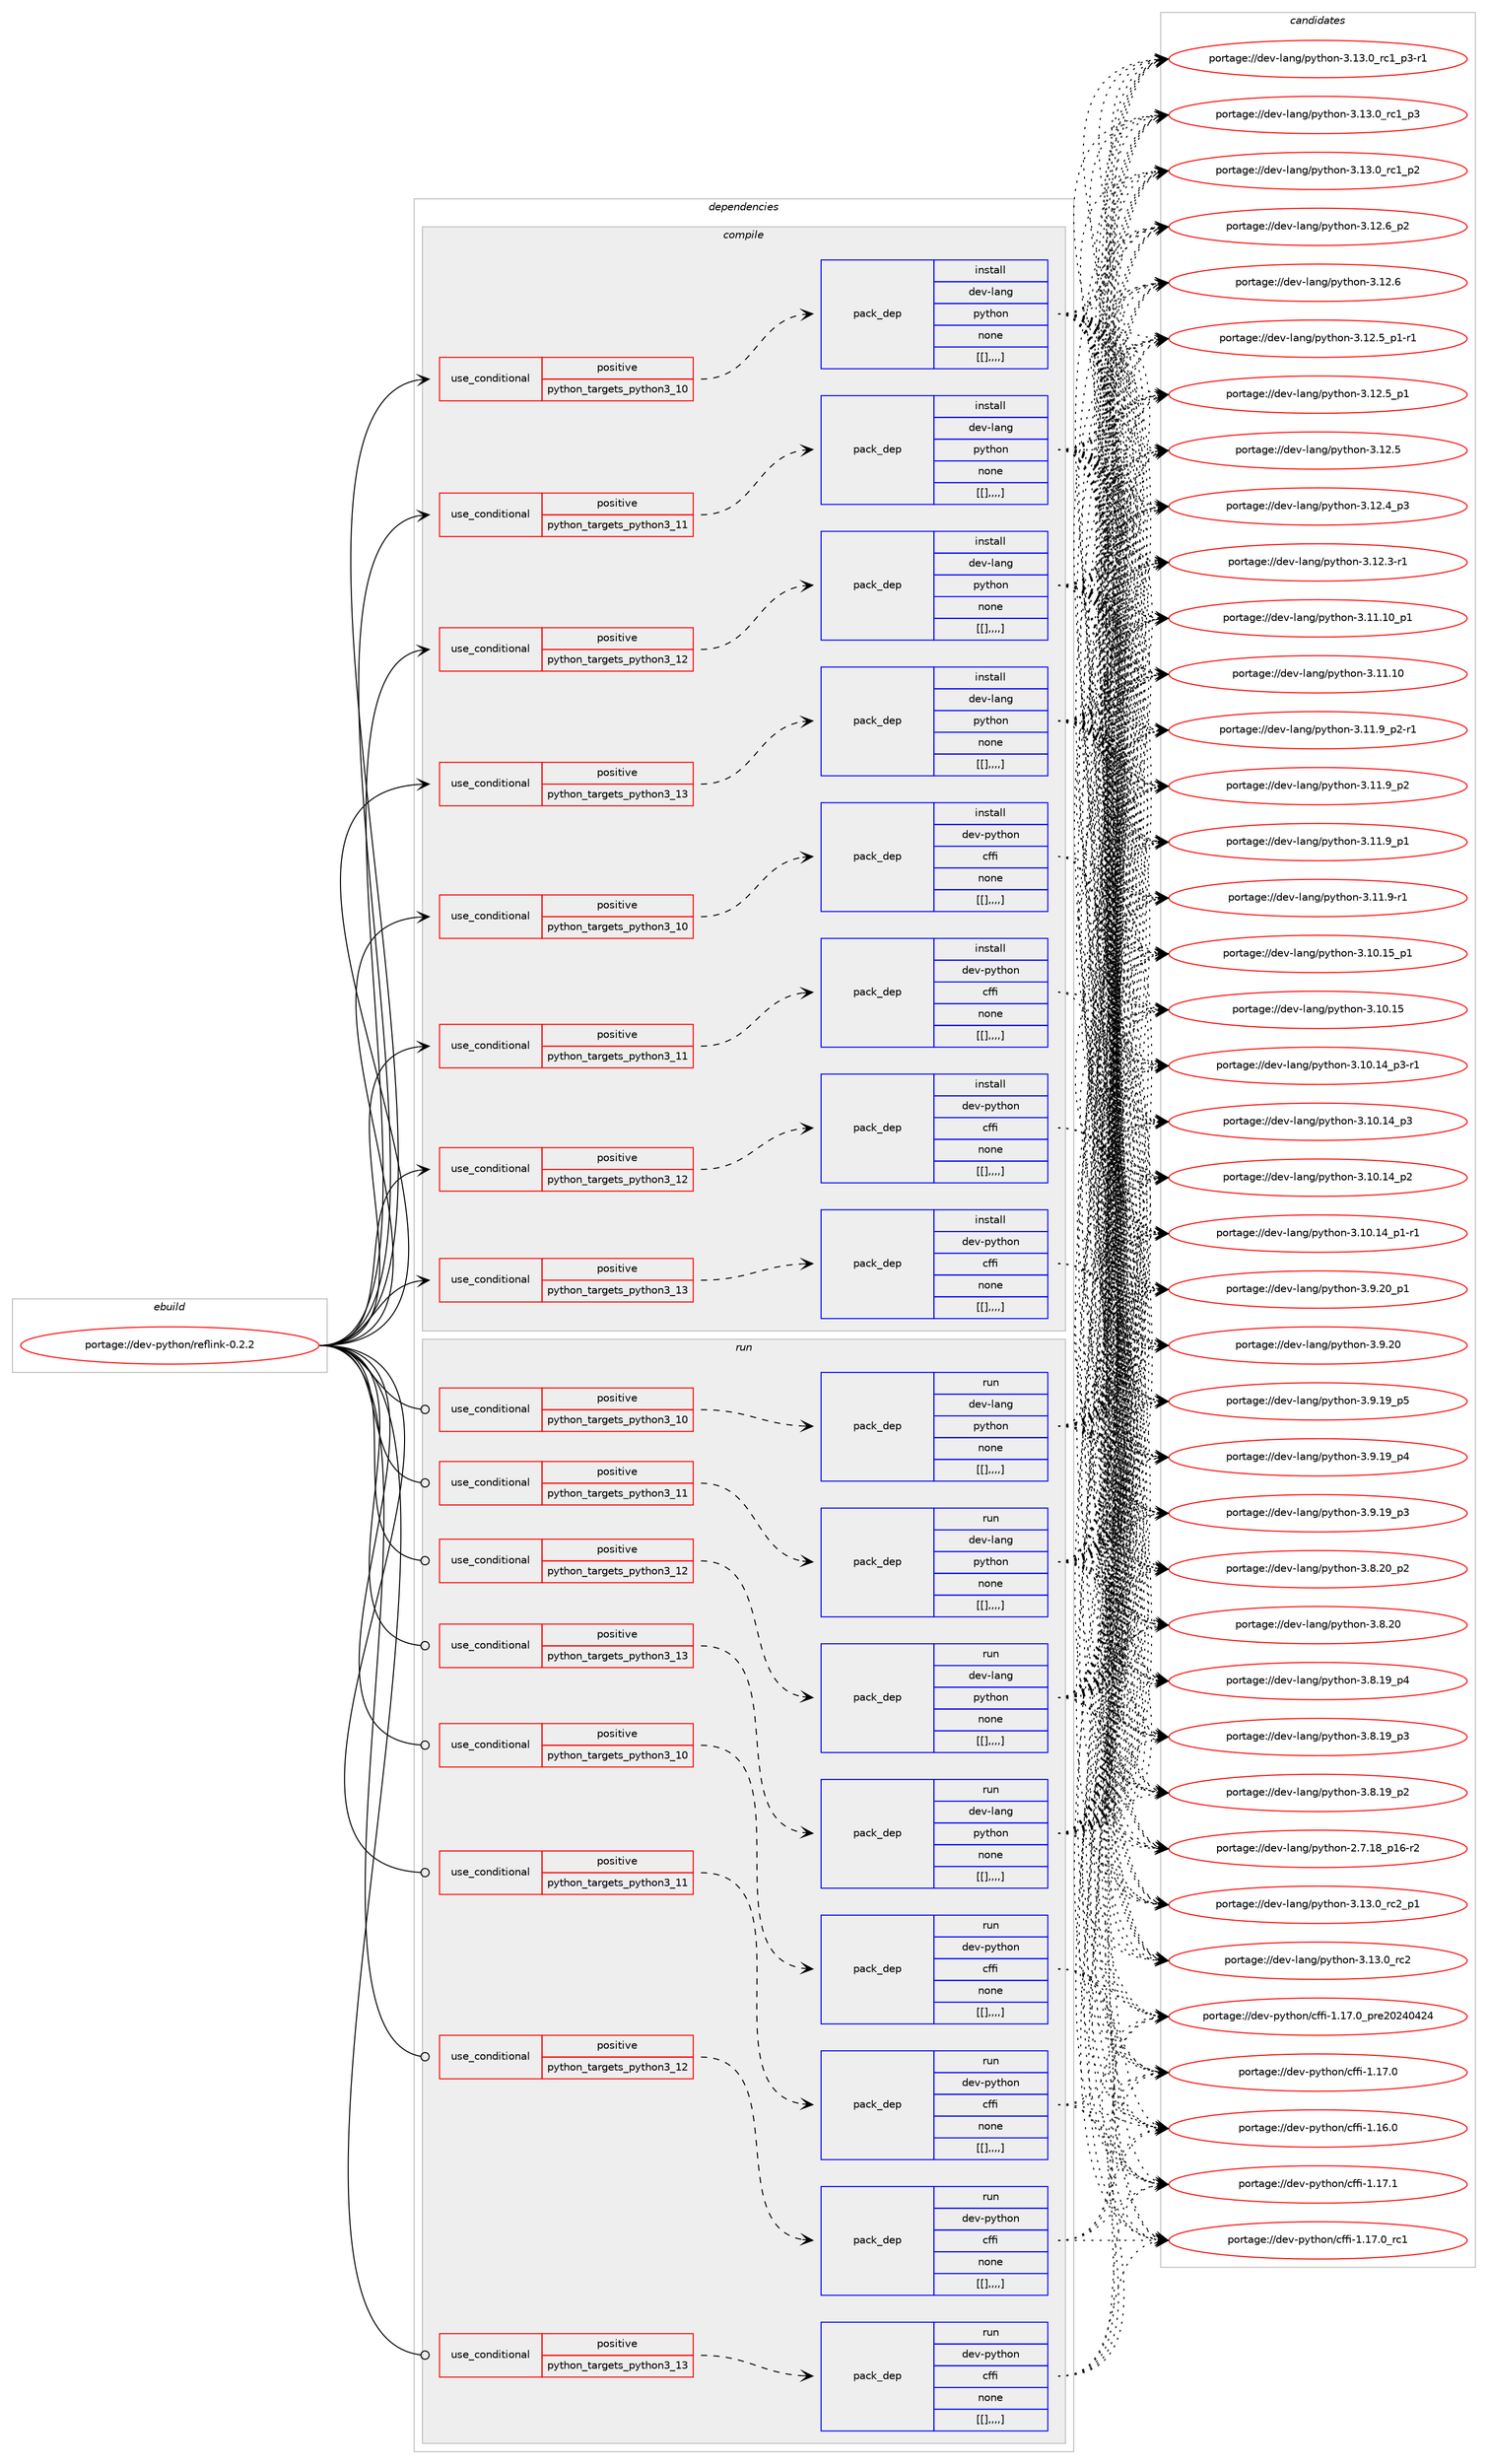 digraph prolog {

# *************
# Graph options
# *************

newrank=true;
concentrate=true;
compound=true;
graph [rankdir=LR,fontname=Helvetica,fontsize=10,ranksep=1.5];#, ranksep=2.5, nodesep=0.2];
edge  [arrowhead=vee];
node  [fontname=Helvetica,fontsize=10];

# **********
# The ebuild
# **********

subgraph cluster_leftcol {
color=gray;
label=<<i>ebuild</i>>;
id [label="portage://dev-python/reflink-0.2.2", color=red, width=4, href="../dev-python/reflink-0.2.2.svg"];
}

# ****************
# The dependencies
# ****************

subgraph cluster_midcol {
color=gray;
label=<<i>dependencies</i>>;
subgraph cluster_compile {
fillcolor="#eeeeee";
style=filled;
label=<<i>compile</i>>;
subgraph cond40585 {
dependency164882 [label=<<TABLE BORDER="0" CELLBORDER="1" CELLSPACING="0" CELLPADDING="4"><TR><TD ROWSPAN="3" CELLPADDING="10">use_conditional</TD></TR><TR><TD>positive</TD></TR><TR><TD>python_targets_python3_10</TD></TR></TABLE>>, shape=none, color=red];
subgraph pack123039 {
dependency164883 [label=<<TABLE BORDER="0" CELLBORDER="1" CELLSPACING="0" CELLPADDING="4" WIDTH="220"><TR><TD ROWSPAN="6" CELLPADDING="30">pack_dep</TD></TR><TR><TD WIDTH="110">install</TD></TR><TR><TD>dev-lang</TD></TR><TR><TD>python</TD></TR><TR><TD>none</TD></TR><TR><TD>[[],,,,]</TD></TR></TABLE>>, shape=none, color=blue];
}
dependency164882:e -> dependency164883:w [weight=20,style="dashed",arrowhead="vee"];
}
id:e -> dependency164882:w [weight=20,style="solid",arrowhead="vee"];
subgraph cond40586 {
dependency164884 [label=<<TABLE BORDER="0" CELLBORDER="1" CELLSPACING="0" CELLPADDING="4"><TR><TD ROWSPAN="3" CELLPADDING="10">use_conditional</TD></TR><TR><TD>positive</TD></TR><TR><TD>python_targets_python3_10</TD></TR></TABLE>>, shape=none, color=red];
subgraph pack123040 {
dependency164885 [label=<<TABLE BORDER="0" CELLBORDER="1" CELLSPACING="0" CELLPADDING="4" WIDTH="220"><TR><TD ROWSPAN="6" CELLPADDING="30">pack_dep</TD></TR><TR><TD WIDTH="110">install</TD></TR><TR><TD>dev-python</TD></TR><TR><TD>cffi</TD></TR><TR><TD>none</TD></TR><TR><TD>[[],,,,]</TD></TR></TABLE>>, shape=none, color=blue];
}
dependency164884:e -> dependency164885:w [weight=20,style="dashed",arrowhead="vee"];
}
id:e -> dependency164884:w [weight=20,style="solid",arrowhead="vee"];
subgraph cond40587 {
dependency164886 [label=<<TABLE BORDER="0" CELLBORDER="1" CELLSPACING="0" CELLPADDING="4"><TR><TD ROWSPAN="3" CELLPADDING="10">use_conditional</TD></TR><TR><TD>positive</TD></TR><TR><TD>python_targets_python3_11</TD></TR></TABLE>>, shape=none, color=red];
subgraph pack123041 {
dependency164887 [label=<<TABLE BORDER="0" CELLBORDER="1" CELLSPACING="0" CELLPADDING="4" WIDTH="220"><TR><TD ROWSPAN="6" CELLPADDING="30">pack_dep</TD></TR><TR><TD WIDTH="110">install</TD></TR><TR><TD>dev-lang</TD></TR><TR><TD>python</TD></TR><TR><TD>none</TD></TR><TR><TD>[[],,,,]</TD></TR></TABLE>>, shape=none, color=blue];
}
dependency164886:e -> dependency164887:w [weight=20,style="dashed",arrowhead="vee"];
}
id:e -> dependency164886:w [weight=20,style="solid",arrowhead="vee"];
subgraph cond40588 {
dependency164888 [label=<<TABLE BORDER="0" CELLBORDER="1" CELLSPACING="0" CELLPADDING="4"><TR><TD ROWSPAN="3" CELLPADDING="10">use_conditional</TD></TR><TR><TD>positive</TD></TR><TR><TD>python_targets_python3_11</TD></TR></TABLE>>, shape=none, color=red];
subgraph pack123042 {
dependency164889 [label=<<TABLE BORDER="0" CELLBORDER="1" CELLSPACING="0" CELLPADDING="4" WIDTH="220"><TR><TD ROWSPAN="6" CELLPADDING="30">pack_dep</TD></TR><TR><TD WIDTH="110">install</TD></TR><TR><TD>dev-python</TD></TR><TR><TD>cffi</TD></TR><TR><TD>none</TD></TR><TR><TD>[[],,,,]</TD></TR></TABLE>>, shape=none, color=blue];
}
dependency164888:e -> dependency164889:w [weight=20,style="dashed",arrowhead="vee"];
}
id:e -> dependency164888:w [weight=20,style="solid",arrowhead="vee"];
subgraph cond40589 {
dependency164890 [label=<<TABLE BORDER="0" CELLBORDER="1" CELLSPACING="0" CELLPADDING="4"><TR><TD ROWSPAN="3" CELLPADDING="10">use_conditional</TD></TR><TR><TD>positive</TD></TR><TR><TD>python_targets_python3_12</TD></TR></TABLE>>, shape=none, color=red];
subgraph pack123043 {
dependency164891 [label=<<TABLE BORDER="0" CELLBORDER="1" CELLSPACING="0" CELLPADDING="4" WIDTH="220"><TR><TD ROWSPAN="6" CELLPADDING="30">pack_dep</TD></TR><TR><TD WIDTH="110">install</TD></TR><TR><TD>dev-lang</TD></TR><TR><TD>python</TD></TR><TR><TD>none</TD></TR><TR><TD>[[],,,,]</TD></TR></TABLE>>, shape=none, color=blue];
}
dependency164890:e -> dependency164891:w [weight=20,style="dashed",arrowhead="vee"];
}
id:e -> dependency164890:w [weight=20,style="solid",arrowhead="vee"];
subgraph cond40590 {
dependency164892 [label=<<TABLE BORDER="0" CELLBORDER="1" CELLSPACING="0" CELLPADDING="4"><TR><TD ROWSPAN="3" CELLPADDING="10">use_conditional</TD></TR><TR><TD>positive</TD></TR><TR><TD>python_targets_python3_12</TD></TR></TABLE>>, shape=none, color=red];
subgraph pack123044 {
dependency164893 [label=<<TABLE BORDER="0" CELLBORDER="1" CELLSPACING="0" CELLPADDING="4" WIDTH="220"><TR><TD ROWSPAN="6" CELLPADDING="30">pack_dep</TD></TR><TR><TD WIDTH="110">install</TD></TR><TR><TD>dev-python</TD></TR><TR><TD>cffi</TD></TR><TR><TD>none</TD></TR><TR><TD>[[],,,,]</TD></TR></TABLE>>, shape=none, color=blue];
}
dependency164892:e -> dependency164893:w [weight=20,style="dashed",arrowhead="vee"];
}
id:e -> dependency164892:w [weight=20,style="solid",arrowhead="vee"];
subgraph cond40591 {
dependency164894 [label=<<TABLE BORDER="0" CELLBORDER="1" CELLSPACING="0" CELLPADDING="4"><TR><TD ROWSPAN="3" CELLPADDING="10">use_conditional</TD></TR><TR><TD>positive</TD></TR><TR><TD>python_targets_python3_13</TD></TR></TABLE>>, shape=none, color=red];
subgraph pack123045 {
dependency164895 [label=<<TABLE BORDER="0" CELLBORDER="1" CELLSPACING="0" CELLPADDING="4" WIDTH="220"><TR><TD ROWSPAN="6" CELLPADDING="30">pack_dep</TD></TR><TR><TD WIDTH="110">install</TD></TR><TR><TD>dev-lang</TD></TR><TR><TD>python</TD></TR><TR><TD>none</TD></TR><TR><TD>[[],,,,]</TD></TR></TABLE>>, shape=none, color=blue];
}
dependency164894:e -> dependency164895:w [weight=20,style="dashed",arrowhead="vee"];
}
id:e -> dependency164894:w [weight=20,style="solid",arrowhead="vee"];
subgraph cond40592 {
dependency164896 [label=<<TABLE BORDER="0" CELLBORDER="1" CELLSPACING="0" CELLPADDING="4"><TR><TD ROWSPAN="3" CELLPADDING="10">use_conditional</TD></TR><TR><TD>positive</TD></TR><TR><TD>python_targets_python3_13</TD></TR></TABLE>>, shape=none, color=red];
subgraph pack123046 {
dependency164897 [label=<<TABLE BORDER="0" CELLBORDER="1" CELLSPACING="0" CELLPADDING="4" WIDTH="220"><TR><TD ROWSPAN="6" CELLPADDING="30">pack_dep</TD></TR><TR><TD WIDTH="110">install</TD></TR><TR><TD>dev-python</TD></TR><TR><TD>cffi</TD></TR><TR><TD>none</TD></TR><TR><TD>[[],,,,]</TD></TR></TABLE>>, shape=none, color=blue];
}
dependency164896:e -> dependency164897:w [weight=20,style="dashed",arrowhead="vee"];
}
id:e -> dependency164896:w [weight=20,style="solid",arrowhead="vee"];
}
subgraph cluster_compileandrun {
fillcolor="#eeeeee";
style=filled;
label=<<i>compile and run</i>>;
}
subgraph cluster_run {
fillcolor="#eeeeee";
style=filled;
label=<<i>run</i>>;
subgraph cond40593 {
dependency164898 [label=<<TABLE BORDER="0" CELLBORDER="1" CELLSPACING="0" CELLPADDING="4"><TR><TD ROWSPAN="3" CELLPADDING="10">use_conditional</TD></TR><TR><TD>positive</TD></TR><TR><TD>python_targets_python3_10</TD></TR></TABLE>>, shape=none, color=red];
subgraph pack123047 {
dependency164899 [label=<<TABLE BORDER="0" CELLBORDER="1" CELLSPACING="0" CELLPADDING="4" WIDTH="220"><TR><TD ROWSPAN="6" CELLPADDING="30">pack_dep</TD></TR><TR><TD WIDTH="110">run</TD></TR><TR><TD>dev-lang</TD></TR><TR><TD>python</TD></TR><TR><TD>none</TD></TR><TR><TD>[[],,,,]</TD></TR></TABLE>>, shape=none, color=blue];
}
dependency164898:e -> dependency164899:w [weight=20,style="dashed",arrowhead="vee"];
}
id:e -> dependency164898:w [weight=20,style="solid",arrowhead="odot"];
subgraph cond40594 {
dependency164900 [label=<<TABLE BORDER="0" CELLBORDER="1" CELLSPACING="0" CELLPADDING="4"><TR><TD ROWSPAN="3" CELLPADDING="10">use_conditional</TD></TR><TR><TD>positive</TD></TR><TR><TD>python_targets_python3_10</TD></TR></TABLE>>, shape=none, color=red];
subgraph pack123048 {
dependency164901 [label=<<TABLE BORDER="0" CELLBORDER="1" CELLSPACING="0" CELLPADDING="4" WIDTH="220"><TR><TD ROWSPAN="6" CELLPADDING="30">pack_dep</TD></TR><TR><TD WIDTH="110">run</TD></TR><TR><TD>dev-python</TD></TR><TR><TD>cffi</TD></TR><TR><TD>none</TD></TR><TR><TD>[[],,,,]</TD></TR></TABLE>>, shape=none, color=blue];
}
dependency164900:e -> dependency164901:w [weight=20,style="dashed",arrowhead="vee"];
}
id:e -> dependency164900:w [weight=20,style="solid",arrowhead="odot"];
subgraph cond40595 {
dependency164902 [label=<<TABLE BORDER="0" CELLBORDER="1" CELLSPACING="0" CELLPADDING="4"><TR><TD ROWSPAN="3" CELLPADDING="10">use_conditional</TD></TR><TR><TD>positive</TD></TR><TR><TD>python_targets_python3_11</TD></TR></TABLE>>, shape=none, color=red];
subgraph pack123049 {
dependency164903 [label=<<TABLE BORDER="0" CELLBORDER="1" CELLSPACING="0" CELLPADDING="4" WIDTH="220"><TR><TD ROWSPAN="6" CELLPADDING="30">pack_dep</TD></TR><TR><TD WIDTH="110">run</TD></TR><TR><TD>dev-lang</TD></TR><TR><TD>python</TD></TR><TR><TD>none</TD></TR><TR><TD>[[],,,,]</TD></TR></TABLE>>, shape=none, color=blue];
}
dependency164902:e -> dependency164903:w [weight=20,style="dashed",arrowhead="vee"];
}
id:e -> dependency164902:w [weight=20,style="solid",arrowhead="odot"];
subgraph cond40596 {
dependency164904 [label=<<TABLE BORDER="0" CELLBORDER="1" CELLSPACING="0" CELLPADDING="4"><TR><TD ROWSPAN="3" CELLPADDING="10">use_conditional</TD></TR><TR><TD>positive</TD></TR><TR><TD>python_targets_python3_11</TD></TR></TABLE>>, shape=none, color=red];
subgraph pack123050 {
dependency164905 [label=<<TABLE BORDER="0" CELLBORDER="1" CELLSPACING="0" CELLPADDING="4" WIDTH="220"><TR><TD ROWSPAN="6" CELLPADDING="30">pack_dep</TD></TR><TR><TD WIDTH="110">run</TD></TR><TR><TD>dev-python</TD></TR><TR><TD>cffi</TD></TR><TR><TD>none</TD></TR><TR><TD>[[],,,,]</TD></TR></TABLE>>, shape=none, color=blue];
}
dependency164904:e -> dependency164905:w [weight=20,style="dashed",arrowhead="vee"];
}
id:e -> dependency164904:w [weight=20,style="solid",arrowhead="odot"];
subgraph cond40597 {
dependency164906 [label=<<TABLE BORDER="0" CELLBORDER="1" CELLSPACING="0" CELLPADDING="4"><TR><TD ROWSPAN="3" CELLPADDING="10">use_conditional</TD></TR><TR><TD>positive</TD></TR><TR><TD>python_targets_python3_12</TD></TR></TABLE>>, shape=none, color=red];
subgraph pack123051 {
dependency164907 [label=<<TABLE BORDER="0" CELLBORDER="1" CELLSPACING="0" CELLPADDING="4" WIDTH="220"><TR><TD ROWSPAN="6" CELLPADDING="30">pack_dep</TD></TR><TR><TD WIDTH="110">run</TD></TR><TR><TD>dev-lang</TD></TR><TR><TD>python</TD></TR><TR><TD>none</TD></TR><TR><TD>[[],,,,]</TD></TR></TABLE>>, shape=none, color=blue];
}
dependency164906:e -> dependency164907:w [weight=20,style="dashed",arrowhead="vee"];
}
id:e -> dependency164906:w [weight=20,style="solid",arrowhead="odot"];
subgraph cond40598 {
dependency164908 [label=<<TABLE BORDER="0" CELLBORDER="1" CELLSPACING="0" CELLPADDING="4"><TR><TD ROWSPAN="3" CELLPADDING="10">use_conditional</TD></TR><TR><TD>positive</TD></TR><TR><TD>python_targets_python3_12</TD></TR></TABLE>>, shape=none, color=red];
subgraph pack123052 {
dependency164909 [label=<<TABLE BORDER="0" CELLBORDER="1" CELLSPACING="0" CELLPADDING="4" WIDTH="220"><TR><TD ROWSPAN="6" CELLPADDING="30">pack_dep</TD></TR><TR><TD WIDTH="110">run</TD></TR><TR><TD>dev-python</TD></TR><TR><TD>cffi</TD></TR><TR><TD>none</TD></TR><TR><TD>[[],,,,]</TD></TR></TABLE>>, shape=none, color=blue];
}
dependency164908:e -> dependency164909:w [weight=20,style="dashed",arrowhead="vee"];
}
id:e -> dependency164908:w [weight=20,style="solid",arrowhead="odot"];
subgraph cond40599 {
dependency164910 [label=<<TABLE BORDER="0" CELLBORDER="1" CELLSPACING="0" CELLPADDING="4"><TR><TD ROWSPAN="3" CELLPADDING="10">use_conditional</TD></TR><TR><TD>positive</TD></TR><TR><TD>python_targets_python3_13</TD></TR></TABLE>>, shape=none, color=red];
subgraph pack123053 {
dependency164911 [label=<<TABLE BORDER="0" CELLBORDER="1" CELLSPACING="0" CELLPADDING="4" WIDTH="220"><TR><TD ROWSPAN="6" CELLPADDING="30">pack_dep</TD></TR><TR><TD WIDTH="110">run</TD></TR><TR><TD>dev-lang</TD></TR><TR><TD>python</TD></TR><TR><TD>none</TD></TR><TR><TD>[[],,,,]</TD></TR></TABLE>>, shape=none, color=blue];
}
dependency164910:e -> dependency164911:w [weight=20,style="dashed",arrowhead="vee"];
}
id:e -> dependency164910:w [weight=20,style="solid",arrowhead="odot"];
subgraph cond40600 {
dependency164912 [label=<<TABLE BORDER="0" CELLBORDER="1" CELLSPACING="0" CELLPADDING="4"><TR><TD ROWSPAN="3" CELLPADDING="10">use_conditional</TD></TR><TR><TD>positive</TD></TR><TR><TD>python_targets_python3_13</TD></TR></TABLE>>, shape=none, color=red];
subgraph pack123054 {
dependency164913 [label=<<TABLE BORDER="0" CELLBORDER="1" CELLSPACING="0" CELLPADDING="4" WIDTH="220"><TR><TD ROWSPAN="6" CELLPADDING="30">pack_dep</TD></TR><TR><TD WIDTH="110">run</TD></TR><TR><TD>dev-python</TD></TR><TR><TD>cffi</TD></TR><TR><TD>none</TD></TR><TR><TD>[[],,,,]</TD></TR></TABLE>>, shape=none, color=blue];
}
dependency164912:e -> dependency164913:w [weight=20,style="dashed",arrowhead="vee"];
}
id:e -> dependency164912:w [weight=20,style="solid",arrowhead="odot"];
}
}

# **************
# The candidates
# **************

subgraph cluster_choices {
rank=same;
color=gray;
label=<<i>candidates</i>>;

subgraph choice123039 {
color=black;
nodesep=1;
choice100101118451089711010347112121116104111110455146495146489511499509511249 [label="portage://dev-lang/python-3.13.0_rc2_p1", color=red, width=4,href="../dev-lang/python-3.13.0_rc2_p1.svg"];
choice10010111845108971101034711212111610411111045514649514648951149950 [label="portage://dev-lang/python-3.13.0_rc2", color=red, width=4,href="../dev-lang/python-3.13.0_rc2.svg"];
choice1001011184510897110103471121211161041111104551464951464895114994995112514511449 [label="portage://dev-lang/python-3.13.0_rc1_p3-r1", color=red, width=4,href="../dev-lang/python-3.13.0_rc1_p3-r1.svg"];
choice100101118451089711010347112121116104111110455146495146489511499499511251 [label="portage://dev-lang/python-3.13.0_rc1_p3", color=red, width=4,href="../dev-lang/python-3.13.0_rc1_p3.svg"];
choice100101118451089711010347112121116104111110455146495146489511499499511250 [label="portage://dev-lang/python-3.13.0_rc1_p2", color=red, width=4,href="../dev-lang/python-3.13.0_rc1_p2.svg"];
choice100101118451089711010347112121116104111110455146495046549511250 [label="portage://dev-lang/python-3.12.6_p2", color=red, width=4,href="../dev-lang/python-3.12.6_p2.svg"];
choice10010111845108971101034711212111610411111045514649504654 [label="portage://dev-lang/python-3.12.6", color=red, width=4,href="../dev-lang/python-3.12.6.svg"];
choice1001011184510897110103471121211161041111104551464950465395112494511449 [label="portage://dev-lang/python-3.12.5_p1-r1", color=red, width=4,href="../dev-lang/python-3.12.5_p1-r1.svg"];
choice100101118451089711010347112121116104111110455146495046539511249 [label="portage://dev-lang/python-3.12.5_p1", color=red, width=4,href="../dev-lang/python-3.12.5_p1.svg"];
choice10010111845108971101034711212111610411111045514649504653 [label="portage://dev-lang/python-3.12.5", color=red, width=4,href="../dev-lang/python-3.12.5.svg"];
choice100101118451089711010347112121116104111110455146495046529511251 [label="portage://dev-lang/python-3.12.4_p3", color=red, width=4,href="../dev-lang/python-3.12.4_p3.svg"];
choice100101118451089711010347112121116104111110455146495046514511449 [label="portage://dev-lang/python-3.12.3-r1", color=red, width=4,href="../dev-lang/python-3.12.3-r1.svg"];
choice10010111845108971101034711212111610411111045514649494649489511249 [label="portage://dev-lang/python-3.11.10_p1", color=red, width=4,href="../dev-lang/python-3.11.10_p1.svg"];
choice1001011184510897110103471121211161041111104551464949464948 [label="portage://dev-lang/python-3.11.10", color=red, width=4,href="../dev-lang/python-3.11.10.svg"];
choice1001011184510897110103471121211161041111104551464949465795112504511449 [label="portage://dev-lang/python-3.11.9_p2-r1", color=red, width=4,href="../dev-lang/python-3.11.9_p2-r1.svg"];
choice100101118451089711010347112121116104111110455146494946579511250 [label="portage://dev-lang/python-3.11.9_p2", color=red, width=4,href="../dev-lang/python-3.11.9_p2.svg"];
choice100101118451089711010347112121116104111110455146494946579511249 [label="portage://dev-lang/python-3.11.9_p1", color=red, width=4,href="../dev-lang/python-3.11.9_p1.svg"];
choice100101118451089711010347112121116104111110455146494946574511449 [label="portage://dev-lang/python-3.11.9-r1", color=red, width=4,href="../dev-lang/python-3.11.9-r1.svg"];
choice10010111845108971101034711212111610411111045514649484649539511249 [label="portage://dev-lang/python-3.10.15_p1", color=red, width=4,href="../dev-lang/python-3.10.15_p1.svg"];
choice1001011184510897110103471121211161041111104551464948464953 [label="portage://dev-lang/python-3.10.15", color=red, width=4,href="../dev-lang/python-3.10.15.svg"];
choice100101118451089711010347112121116104111110455146494846495295112514511449 [label="portage://dev-lang/python-3.10.14_p3-r1", color=red, width=4,href="../dev-lang/python-3.10.14_p3-r1.svg"];
choice10010111845108971101034711212111610411111045514649484649529511251 [label="portage://dev-lang/python-3.10.14_p3", color=red, width=4,href="../dev-lang/python-3.10.14_p3.svg"];
choice10010111845108971101034711212111610411111045514649484649529511250 [label="portage://dev-lang/python-3.10.14_p2", color=red, width=4,href="../dev-lang/python-3.10.14_p2.svg"];
choice100101118451089711010347112121116104111110455146494846495295112494511449 [label="portage://dev-lang/python-3.10.14_p1-r1", color=red, width=4,href="../dev-lang/python-3.10.14_p1-r1.svg"];
choice100101118451089711010347112121116104111110455146574650489511249 [label="portage://dev-lang/python-3.9.20_p1", color=red, width=4,href="../dev-lang/python-3.9.20_p1.svg"];
choice10010111845108971101034711212111610411111045514657465048 [label="portage://dev-lang/python-3.9.20", color=red, width=4,href="../dev-lang/python-3.9.20.svg"];
choice100101118451089711010347112121116104111110455146574649579511253 [label="portage://dev-lang/python-3.9.19_p5", color=red, width=4,href="../dev-lang/python-3.9.19_p5.svg"];
choice100101118451089711010347112121116104111110455146574649579511252 [label="portage://dev-lang/python-3.9.19_p4", color=red, width=4,href="../dev-lang/python-3.9.19_p4.svg"];
choice100101118451089711010347112121116104111110455146574649579511251 [label="portage://dev-lang/python-3.9.19_p3", color=red, width=4,href="../dev-lang/python-3.9.19_p3.svg"];
choice100101118451089711010347112121116104111110455146564650489511250 [label="portage://dev-lang/python-3.8.20_p2", color=red, width=4,href="../dev-lang/python-3.8.20_p2.svg"];
choice10010111845108971101034711212111610411111045514656465048 [label="portage://dev-lang/python-3.8.20", color=red, width=4,href="../dev-lang/python-3.8.20.svg"];
choice100101118451089711010347112121116104111110455146564649579511252 [label="portage://dev-lang/python-3.8.19_p4", color=red, width=4,href="../dev-lang/python-3.8.19_p4.svg"];
choice100101118451089711010347112121116104111110455146564649579511251 [label="portage://dev-lang/python-3.8.19_p3", color=red, width=4,href="../dev-lang/python-3.8.19_p3.svg"];
choice100101118451089711010347112121116104111110455146564649579511250 [label="portage://dev-lang/python-3.8.19_p2", color=red, width=4,href="../dev-lang/python-3.8.19_p2.svg"];
choice100101118451089711010347112121116104111110455046554649569511249544511450 [label="portage://dev-lang/python-2.7.18_p16-r2", color=red, width=4,href="../dev-lang/python-2.7.18_p16-r2.svg"];
dependency164883:e -> choice100101118451089711010347112121116104111110455146495146489511499509511249:w [style=dotted,weight="100"];
dependency164883:e -> choice10010111845108971101034711212111610411111045514649514648951149950:w [style=dotted,weight="100"];
dependency164883:e -> choice1001011184510897110103471121211161041111104551464951464895114994995112514511449:w [style=dotted,weight="100"];
dependency164883:e -> choice100101118451089711010347112121116104111110455146495146489511499499511251:w [style=dotted,weight="100"];
dependency164883:e -> choice100101118451089711010347112121116104111110455146495146489511499499511250:w [style=dotted,weight="100"];
dependency164883:e -> choice100101118451089711010347112121116104111110455146495046549511250:w [style=dotted,weight="100"];
dependency164883:e -> choice10010111845108971101034711212111610411111045514649504654:w [style=dotted,weight="100"];
dependency164883:e -> choice1001011184510897110103471121211161041111104551464950465395112494511449:w [style=dotted,weight="100"];
dependency164883:e -> choice100101118451089711010347112121116104111110455146495046539511249:w [style=dotted,weight="100"];
dependency164883:e -> choice10010111845108971101034711212111610411111045514649504653:w [style=dotted,weight="100"];
dependency164883:e -> choice100101118451089711010347112121116104111110455146495046529511251:w [style=dotted,weight="100"];
dependency164883:e -> choice100101118451089711010347112121116104111110455146495046514511449:w [style=dotted,weight="100"];
dependency164883:e -> choice10010111845108971101034711212111610411111045514649494649489511249:w [style=dotted,weight="100"];
dependency164883:e -> choice1001011184510897110103471121211161041111104551464949464948:w [style=dotted,weight="100"];
dependency164883:e -> choice1001011184510897110103471121211161041111104551464949465795112504511449:w [style=dotted,weight="100"];
dependency164883:e -> choice100101118451089711010347112121116104111110455146494946579511250:w [style=dotted,weight="100"];
dependency164883:e -> choice100101118451089711010347112121116104111110455146494946579511249:w [style=dotted,weight="100"];
dependency164883:e -> choice100101118451089711010347112121116104111110455146494946574511449:w [style=dotted,weight="100"];
dependency164883:e -> choice10010111845108971101034711212111610411111045514649484649539511249:w [style=dotted,weight="100"];
dependency164883:e -> choice1001011184510897110103471121211161041111104551464948464953:w [style=dotted,weight="100"];
dependency164883:e -> choice100101118451089711010347112121116104111110455146494846495295112514511449:w [style=dotted,weight="100"];
dependency164883:e -> choice10010111845108971101034711212111610411111045514649484649529511251:w [style=dotted,weight="100"];
dependency164883:e -> choice10010111845108971101034711212111610411111045514649484649529511250:w [style=dotted,weight="100"];
dependency164883:e -> choice100101118451089711010347112121116104111110455146494846495295112494511449:w [style=dotted,weight="100"];
dependency164883:e -> choice100101118451089711010347112121116104111110455146574650489511249:w [style=dotted,weight="100"];
dependency164883:e -> choice10010111845108971101034711212111610411111045514657465048:w [style=dotted,weight="100"];
dependency164883:e -> choice100101118451089711010347112121116104111110455146574649579511253:w [style=dotted,weight="100"];
dependency164883:e -> choice100101118451089711010347112121116104111110455146574649579511252:w [style=dotted,weight="100"];
dependency164883:e -> choice100101118451089711010347112121116104111110455146574649579511251:w [style=dotted,weight="100"];
dependency164883:e -> choice100101118451089711010347112121116104111110455146564650489511250:w [style=dotted,weight="100"];
dependency164883:e -> choice10010111845108971101034711212111610411111045514656465048:w [style=dotted,weight="100"];
dependency164883:e -> choice100101118451089711010347112121116104111110455146564649579511252:w [style=dotted,weight="100"];
dependency164883:e -> choice100101118451089711010347112121116104111110455146564649579511251:w [style=dotted,weight="100"];
dependency164883:e -> choice100101118451089711010347112121116104111110455146564649579511250:w [style=dotted,weight="100"];
dependency164883:e -> choice100101118451089711010347112121116104111110455046554649569511249544511450:w [style=dotted,weight="100"];
}
subgraph choice123040 {
color=black;
nodesep=1;
choice10010111845112121116104111110479910210210545494649554649 [label="portage://dev-python/cffi-1.17.1", color=red, width=4,href="../dev-python/cffi-1.17.1.svg"];
choice10010111845112121116104111110479910210210545494649554648951149949 [label="portage://dev-python/cffi-1.17.0_rc1", color=red, width=4,href="../dev-python/cffi-1.17.0_rc1.svg"];
choice10010111845112121116104111110479910210210545494649554648951121141015048505248525052 [label="portage://dev-python/cffi-1.17.0_pre20240424", color=red, width=4,href="../dev-python/cffi-1.17.0_pre20240424.svg"];
choice10010111845112121116104111110479910210210545494649554648 [label="portage://dev-python/cffi-1.17.0", color=red, width=4,href="../dev-python/cffi-1.17.0.svg"];
choice10010111845112121116104111110479910210210545494649544648 [label="portage://dev-python/cffi-1.16.0", color=red, width=4,href="../dev-python/cffi-1.16.0.svg"];
dependency164885:e -> choice10010111845112121116104111110479910210210545494649554649:w [style=dotted,weight="100"];
dependency164885:e -> choice10010111845112121116104111110479910210210545494649554648951149949:w [style=dotted,weight="100"];
dependency164885:e -> choice10010111845112121116104111110479910210210545494649554648951121141015048505248525052:w [style=dotted,weight="100"];
dependency164885:e -> choice10010111845112121116104111110479910210210545494649554648:w [style=dotted,weight="100"];
dependency164885:e -> choice10010111845112121116104111110479910210210545494649544648:w [style=dotted,weight="100"];
}
subgraph choice123041 {
color=black;
nodesep=1;
choice100101118451089711010347112121116104111110455146495146489511499509511249 [label="portage://dev-lang/python-3.13.0_rc2_p1", color=red, width=4,href="../dev-lang/python-3.13.0_rc2_p1.svg"];
choice10010111845108971101034711212111610411111045514649514648951149950 [label="portage://dev-lang/python-3.13.0_rc2", color=red, width=4,href="../dev-lang/python-3.13.0_rc2.svg"];
choice1001011184510897110103471121211161041111104551464951464895114994995112514511449 [label="portage://dev-lang/python-3.13.0_rc1_p3-r1", color=red, width=4,href="../dev-lang/python-3.13.0_rc1_p3-r1.svg"];
choice100101118451089711010347112121116104111110455146495146489511499499511251 [label="portage://dev-lang/python-3.13.0_rc1_p3", color=red, width=4,href="../dev-lang/python-3.13.0_rc1_p3.svg"];
choice100101118451089711010347112121116104111110455146495146489511499499511250 [label="portage://dev-lang/python-3.13.0_rc1_p2", color=red, width=4,href="../dev-lang/python-3.13.0_rc1_p2.svg"];
choice100101118451089711010347112121116104111110455146495046549511250 [label="portage://dev-lang/python-3.12.6_p2", color=red, width=4,href="../dev-lang/python-3.12.6_p2.svg"];
choice10010111845108971101034711212111610411111045514649504654 [label="portage://dev-lang/python-3.12.6", color=red, width=4,href="../dev-lang/python-3.12.6.svg"];
choice1001011184510897110103471121211161041111104551464950465395112494511449 [label="portage://dev-lang/python-3.12.5_p1-r1", color=red, width=4,href="../dev-lang/python-3.12.5_p1-r1.svg"];
choice100101118451089711010347112121116104111110455146495046539511249 [label="portage://dev-lang/python-3.12.5_p1", color=red, width=4,href="../dev-lang/python-3.12.5_p1.svg"];
choice10010111845108971101034711212111610411111045514649504653 [label="portage://dev-lang/python-3.12.5", color=red, width=4,href="../dev-lang/python-3.12.5.svg"];
choice100101118451089711010347112121116104111110455146495046529511251 [label="portage://dev-lang/python-3.12.4_p3", color=red, width=4,href="../dev-lang/python-3.12.4_p3.svg"];
choice100101118451089711010347112121116104111110455146495046514511449 [label="portage://dev-lang/python-3.12.3-r1", color=red, width=4,href="../dev-lang/python-3.12.3-r1.svg"];
choice10010111845108971101034711212111610411111045514649494649489511249 [label="portage://dev-lang/python-3.11.10_p1", color=red, width=4,href="../dev-lang/python-3.11.10_p1.svg"];
choice1001011184510897110103471121211161041111104551464949464948 [label="portage://dev-lang/python-3.11.10", color=red, width=4,href="../dev-lang/python-3.11.10.svg"];
choice1001011184510897110103471121211161041111104551464949465795112504511449 [label="portage://dev-lang/python-3.11.9_p2-r1", color=red, width=4,href="../dev-lang/python-3.11.9_p2-r1.svg"];
choice100101118451089711010347112121116104111110455146494946579511250 [label="portage://dev-lang/python-3.11.9_p2", color=red, width=4,href="../dev-lang/python-3.11.9_p2.svg"];
choice100101118451089711010347112121116104111110455146494946579511249 [label="portage://dev-lang/python-3.11.9_p1", color=red, width=4,href="../dev-lang/python-3.11.9_p1.svg"];
choice100101118451089711010347112121116104111110455146494946574511449 [label="portage://dev-lang/python-3.11.9-r1", color=red, width=4,href="../dev-lang/python-3.11.9-r1.svg"];
choice10010111845108971101034711212111610411111045514649484649539511249 [label="portage://dev-lang/python-3.10.15_p1", color=red, width=4,href="../dev-lang/python-3.10.15_p1.svg"];
choice1001011184510897110103471121211161041111104551464948464953 [label="portage://dev-lang/python-3.10.15", color=red, width=4,href="../dev-lang/python-3.10.15.svg"];
choice100101118451089711010347112121116104111110455146494846495295112514511449 [label="portage://dev-lang/python-3.10.14_p3-r1", color=red, width=4,href="../dev-lang/python-3.10.14_p3-r1.svg"];
choice10010111845108971101034711212111610411111045514649484649529511251 [label="portage://dev-lang/python-3.10.14_p3", color=red, width=4,href="../dev-lang/python-3.10.14_p3.svg"];
choice10010111845108971101034711212111610411111045514649484649529511250 [label="portage://dev-lang/python-3.10.14_p2", color=red, width=4,href="../dev-lang/python-3.10.14_p2.svg"];
choice100101118451089711010347112121116104111110455146494846495295112494511449 [label="portage://dev-lang/python-3.10.14_p1-r1", color=red, width=4,href="../dev-lang/python-3.10.14_p1-r1.svg"];
choice100101118451089711010347112121116104111110455146574650489511249 [label="portage://dev-lang/python-3.9.20_p1", color=red, width=4,href="../dev-lang/python-3.9.20_p1.svg"];
choice10010111845108971101034711212111610411111045514657465048 [label="portage://dev-lang/python-3.9.20", color=red, width=4,href="../dev-lang/python-3.9.20.svg"];
choice100101118451089711010347112121116104111110455146574649579511253 [label="portage://dev-lang/python-3.9.19_p5", color=red, width=4,href="../dev-lang/python-3.9.19_p5.svg"];
choice100101118451089711010347112121116104111110455146574649579511252 [label="portage://dev-lang/python-3.9.19_p4", color=red, width=4,href="../dev-lang/python-3.9.19_p4.svg"];
choice100101118451089711010347112121116104111110455146574649579511251 [label="portage://dev-lang/python-3.9.19_p3", color=red, width=4,href="../dev-lang/python-3.9.19_p3.svg"];
choice100101118451089711010347112121116104111110455146564650489511250 [label="portage://dev-lang/python-3.8.20_p2", color=red, width=4,href="../dev-lang/python-3.8.20_p2.svg"];
choice10010111845108971101034711212111610411111045514656465048 [label="portage://dev-lang/python-3.8.20", color=red, width=4,href="../dev-lang/python-3.8.20.svg"];
choice100101118451089711010347112121116104111110455146564649579511252 [label="portage://dev-lang/python-3.8.19_p4", color=red, width=4,href="../dev-lang/python-3.8.19_p4.svg"];
choice100101118451089711010347112121116104111110455146564649579511251 [label="portage://dev-lang/python-3.8.19_p3", color=red, width=4,href="../dev-lang/python-3.8.19_p3.svg"];
choice100101118451089711010347112121116104111110455146564649579511250 [label="portage://dev-lang/python-3.8.19_p2", color=red, width=4,href="../dev-lang/python-3.8.19_p2.svg"];
choice100101118451089711010347112121116104111110455046554649569511249544511450 [label="portage://dev-lang/python-2.7.18_p16-r2", color=red, width=4,href="../dev-lang/python-2.7.18_p16-r2.svg"];
dependency164887:e -> choice100101118451089711010347112121116104111110455146495146489511499509511249:w [style=dotted,weight="100"];
dependency164887:e -> choice10010111845108971101034711212111610411111045514649514648951149950:w [style=dotted,weight="100"];
dependency164887:e -> choice1001011184510897110103471121211161041111104551464951464895114994995112514511449:w [style=dotted,weight="100"];
dependency164887:e -> choice100101118451089711010347112121116104111110455146495146489511499499511251:w [style=dotted,weight="100"];
dependency164887:e -> choice100101118451089711010347112121116104111110455146495146489511499499511250:w [style=dotted,weight="100"];
dependency164887:e -> choice100101118451089711010347112121116104111110455146495046549511250:w [style=dotted,weight="100"];
dependency164887:e -> choice10010111845108971101034711212111610411111045514649504654:w [style=dotted,weight="100"];
dependency164887:e -> choice1001011184510897110103471121211161041111104551464950465395112494511449:w [style=dotted,weight="100"];
dependency164887:e -> choice100101118451089711010347112121116104111110455146495046539511249:w [style=dotted,weight="100"];
dependency164887:e -> choice10010111845108971101034711212111610411111045514649504653:w [style=dotted,weight="100"];
dependency164887:e -> choice100101118451089711010347112121116104111110455146495046529511251:w [style=dotted,weight="100"];
dependency164887:e -> choice100101118451089711010347112121116104111110455146495046514511449:w [style=dotted,weight="100"];
dependency164887:e -> choice10010111845108971101034711212111610411111045514649494649489511249:w [style=dotted,weight="100"];
dependency164887:e -> choice1001011184510897110103471121211161041111104551464949464948:w [style=dotted,weight="100"];
dependency164887:e -> choice1001011184510897110103471121211161041111104551464949465795112504511449:w [style=dotted,weight="100"];
dependency164887:e -> choice100101118451089711010347112121116104111110455146494946579511250:w [style=dotted,weight="100"];
dependency164887:e -> choice100101118451089711010347112121116104111110455146494946579511249:w [style=dotted,weight="100"];
dependency164887:e -> choice100101118451089711010347112121116104111110455146494946574511449:w [style=dotted,weight="100"];
dependency164887:e -> choice10010111845108971101034711212111610411111045514649484649539511249:w [style=dotted,weight="100"];
dependency164887:e -> choice1001011184510897110103471121211161041111104551464948464953:w [style=dotted,weight="100"];
dependency164887:e -> choice100101118451089711010347112121116104111110455146494846495295112514511449:w [style=dotted,weight="100"];
dependency164887:e -> choice10010111845108971101034711212111610411111045514649484649529511251:w [style=dotted,weight="100"];
dependency164887:e -> choice10010111845108971101034711212111610411111045514649484649529511250:w [style=dotted,weight="100"];
dependency164887:e -> choice100101118451089711010347112121116104111110455146494846495295112494511449:w [style=dotted,weight="100"];
dependency164887:e -> choice100101118451089711010347112121116104111110455146574650489511249:w [style=dotted,weight="100"];
dependency164887:e -> choice10010111845108971101034711212111610411111045514657465048:w [style=dotted,weight="100"];
dependency164887:e -> choice100101118451089711010347112121116104111110455146574649579511253:w [style=dotted,weight="100"];
dependency164887:e -> choice100101118451089711010347112121116104111110455146574649579511252:w [style=dotted,weight="100"];
dependency164887:e -> choice100101118451089711010347112121116104111110455146574649579511251:w [style=dotted,weight="100"];
dependency164887:e -> choice100101118451089711010347112121116104111110455146564650489511250:w [style=dotted,weight="100"];
dependency164887:e -> choice10010111845108971101034711212111610411111045514656465048:w [style=dotted,weight="100"];
dependency164887:e -> choice100101118451089711010347112121116104111110455146564649579511252:w [style=dotted,weight="100"];
dependency164887:e -> choice100101118451089711010347112121116104111110455146564649579511251:w [style=dotted,weight="100"];
dependency164887:e -> choice100101118451089711010347112121116104111110455146564649579511250:w [style=dotted,weight="100"];
dependency164887:e -> choice100101118451089711010347112121116104111110455046554649569511249544511450:w [style=dotted,weight="100"];
}
subgraph choice123042 {
color=black;
nodesep=1;
choice10010111845112121116104111110479910210210545494649554649 [label="portage://dev-python/cffi-1.17.1", color=red, width=4,href="../dev-python/cffi-1.17.1.svg"];
choice10010111845112121116104111110479910210210545494649554648951149949 [label="portage://dev-python/cffi-1.17.0_rc1", color=red, width=4,href="../dev-python/cffi-1.17.0_rc1.svg"];
choice10010111845112121116104111110479910210210545494649554648951121141015048505248525052 [label="portage://dev-python/cffi-1.17.0_pre20240424", color=red, width=4,href="../dev-python/cffi-1.17.0_pre20240424.svg"];
choice10010111845112121116104111110479910210210545494649554648 [label="portage://dev-python/cffi-1.17.0", color=red, width=4,href="../dev-python/cffi-1.17.0.svg"];
choice10010111845112121116104111110479910210210545494649544648 [label="portage://dev-python/cffi-1.16.0", color=red, width=4,href="../dev-python/cffi-1.16.0.svg"];
dependency164889:e -> choice10010111845112121116104111110479910210210545494649554649:w [style=dotted,weight="100"];
dependency164889:e -> choice10010111845112121116104111110479910210210545494649554648951149949:w [style=dotted,weight="100"];
dependency164889:e -> choice10010111845112121116104111110479910210210545494649554648951121141015048505248525052:w [style=dotted,weight="100"];
dependency164889:e -> choice10010111845112121116104111110479910210210545494649554648:w [style=dotted,weight="100"];
dependency164889:e -> choice10010111845112121116104111110479910210210545494649544648:w [style=dotted,weight="100"];
}
subgraph choice123043 {
color=black;
nodesep=1;
choice100101118451089711010347112121116104111110455146495146489511499509511249 [label="portage://dev-lang/python-3.13.0_rc2_p1", color=red, width=4,href="../dev-lang/python-3.13.0_rc2_p1.svg"];
choice10010111845108971101034711212111610411111045514649514648951149950 [label="portage://dev-lang/python-3.13.0_rc2", color=red, width=4,href="../dev-lang/python-3.13.0_rc2.svg"];
choice1001011184510897110103471121211161041111104551464951464895114994995112514511449 [label="portage://dev-lang/python-3.13.0_rc1_p3-r1", color=red, width=4,href="../dev-lang/python-3.13.0_rc1_p3-r1.svg"];
choice100101118451089711010347112121116104111110455146495146489511499499511251 [label="portage://dev-lang/python-3.13.0_rc1_p3", color=red, width=4,href="../dev-lang/python-3.13.0_rc1_p3.svg"];
choice100101118451089711010347112121116104111110455146495146489511499499511250 [label="portage://dev-lang/python-3.13.0_rc1_p2", color=red, width=4,href="../dev-lang/python-3.13.0_rc1_p2.svg"];
choice100101118451089711010347112121116104111110455146495046549511250 [label="portage://dev-lang/python-3.12.6_p2", color=red, width=4,href="../dev-lang/python-3.12.6_p2.svg"];
choice10010111845108971101034711212111610411111045514649504654 [label="portage://dev-lang/python-3.12.6", color=red, width=4,href="../dev-lang/python-3.12.6.svg"];
choice1001011184510897110103471121211161041111104551464950465395112494511449 [label="portage://dev-lang/python-3.12.5_p1-r1", color=red, width=4,href="../dev-lang/python-3.12.5_p1-r1.svg"];
choice100101118451089711010347112121116104111110455146495046539511249 [label="portage://dev-lang/python-3.12.5_p1", color=red, width=4,href="../dev-lang/python-3.12.5_p1.svg"];
choice10010111845108971101034711212111610411111045514649504653 [label="portage://dev-lang/python-3.12.5", color=red, width=4,href="../dev-lang/python-3.12.5.svg"];
choice100101118451089711010347112121116104111110455146495046529511251 [label="portage://dev-lang/python-3.12.4_p3", color=red, width=4,href="../dev-lang/python-3.12.4_p3.svg"];
choice100101118451089711010347112121116104111110455146495046514511449 [label="portage://dev-lang/python-3.12.3-r1", color=red, width=4,href="../dev-lang/python-3.12.3-r1.svg"];
choice10010111845108971101034711212111610411111045514649494649489511249 [label="portage://dev-lang/python-3.11.10_p1", color=red, width=4,href="../dev-lang/python-3.11.10_p1.svg"];
choice1001011184510897110103471121211161041111104551464949464948 [label="portage://dev-lang/python-3.11.10", color=red, width=4,href="../dev-lang/python-3.11.10.svg"];
choice1001011184510897110103471121211161041111104551464949465795112504511449 [label="portage://dev-lang/python-3.11.9_p2-r1", color=red, width=4,href="../dev-lang/python-3.11.9_p2-r1.svg"];
choice100101118451089711010347112121116104111110455146494946579511250 [label="portage://dev-lang/python-3.11.9_p2", color=red, width=4,href="../dev-lang/python-3.11.9_p2.svg"];
choice100101118451089711010347112121116104111110455146494946579511249 [label="portage://dev-lang/python-3.11.9_p1", color=red, width=4,href="../dev-lang/python-3.11.9_p1.svg"];
choice100101118451089711010347112121116104111110455146494946574511449 [label="portage://dev-lang/python-3.11.9-r1", color=red, width=4,href="../dev-lang/python-3.11.9-r1.svg"];
choice10010111845108971101034711212111610411111045514649484649539511249 [label="portage://dev-lang/python-3.10.15_p1", color=red, width=4,href="../dev-lang/python-3.10.15_p1.svg"];
choice1001011184510897110103471121211161041111104551464948464953 [label="portage://dev-lang/python-3.10.15", color=red, width=4,href="../dev-lang/python-3.10.15.svg"];
choice100101118451089711010347112121116104111110455146494846495295112514511449 [label="portage://dev-lang/python-3.10.14_p3-r1", color=red, width=4,href="../dev-lang/python-3.10.14_p3-r1.svg"];
choice10010111845108971101034711212111610411111045514649484649529511251 [label="portage://dev-lang/python-3.10.14_p3", color=red, width=4,href="../dev-lang/python-3.10.14_p3.svg"];
choice10010111845108971101034711212111610411111045514649484649529511250 [label="portage://dev-lang/python-3.10.14_p2", color=red, width=4,href="../dev-lang/python-3.10.14_p2.svg"];
choice100101118451089711010347112121116104111110455146494846495295112494511449 [label="portage://dev-lang/python-3.10.14_p1-r1", color=red, width=4,href="../dev-lang/python-3.10.14_p1-r1.svg"];
choice100101118451089711010347112121116104111110455146574650489511249 [label="portage://dev-lang/python-3.9.20_p1", color=red, width=4,href="../dev-lang/python-3.9.20_p1.svg"];
choice10010111845108971101034711212111610411111045514657465048 [label="portage://dev-lang/python-3.9.20", color=red, width=4,href="../dev-lang/python-3.9.20.svg"];
choice100101118451089711010347112121116104111110455146574649579511253 [label="portage://dev-lang/python-3.9.19_p5", color=red, width=4,href="../dev-lang/python-3.9.19_p5.svg"];
choice100101118451089711010347112121116104111110455146574649579511252 [label="portage://dev-lang/python-3.9.19_p4", color=red, width=4,href="../dev-lang/python-3.9.19_p4.svg"];
choice100101118451089711010347112121116104111110455146574649579511251 [label="portage://dev-lang/python-3.9.19_p3", color=red, width=4,href="../dev-lang/python-3.9.19_p3.svg"];
choice100101118451089711010347112121116104111110455146564650489511250 [label="portage://dev-lang/python-3.8.20_p2", color=red, width=4,href="../dev-lang/python-3.8.20_p2.svg"];
choice10010111845108971101034711212111610411111045514656465048 [label="portage://dev-lang/python-3.8.20", color=red, width=4,href="../dev-lang/python-3.8.20.svg"];
choice100101118451089711010347112121116104111110455146564649579511252 [label="portage://dev-lang/python-3.8.19_p4", color=red, width=4,href="../dev-lang/python-3.8.19_p4.svg"];
choice100101118451089711010347112121116104111110455146564649579511251 [label="portage://dev-lang/python-3.8.19_p3", color=red, width=4,href="../dev-lang/python-3.8.19_p3.svg"];
choice100101118451089711010347112121116104111110455146564649579511250 [label="portage://dev-lang/python-3.8.19_p2", color=red, width=4,href="../dev-lang/python-3.8.19_p2.svg"];
choice100101118451089711010347112121116104111110455046554649569511249544511450 [label="portage://dev-lang/python-2.7.18_p16-r2", color=red, width=4,href="../dev-lang/python-2.7.18_p16-r2.svg"];
dependency164891:e -> choice100101118451089711010347112121116104111110455146495146489511499509511249:w [style=dotted,weight="100"];
dependency164891:e -> choice10010111845108971101034711212111610411111045514649514648951149950:w [style=dotted,weight="100"];
dependency164891:e -> choice1001011184510897110103471121211161041111104551464951464895114994995112514511449:w [style=dotted,weight="100"];
dependency164891:e -> choice100101118451089711010347112121116104111110455146495146489511499499511251:w [style=dotted,weight="100"];
dependency164891:e -> choice100101118451089711010347112121116104111110455146495146489511499499511250:w [style=dotted,weight="100"];
dependency164891:e -> choice100101118451089711010347112121116104111110455146495046549511250:w [style=dotted,weight="100"];
dependency164891:e -> choice10010111845108971101034711212111610411111045514649504654:w [style=dotted,weight="100"];
dependency164891:e -> choice1001011184510897110103471121211161041111104551464950465395112494511449:w [style=dotted,weight="100"];
dependency164891:e -> choice100101118451089711010347112121116104111110455146495046539511249:w [style=dotted,weight="100"];
dependency164891:e -> choice10010111845108971101034711212111610411111045514649504653:w [style=dotted,weight="100"];
dependency164891:e -> choice100101118451089711010347112121116104111110455146495046529511251:w [style=dotted,weight="100"];
dependency164891:e -> choice100101118451089711010347112121116104111110455146495046514511449:w [style=dotted,weight="100"];
dependency164891:e -> choice10010111845108971101034711212111610411111045514649494649489511249:w [style=dotted,weight="100"];
dependency164891:e -> choice1001011184510897110103471121211161041111104551464949464948:w [style=dotted,weight="100"];
dependency164891:e -> choice1001011184510897110103471121211161041111104551464949465795112504511449:w [style=dotted,weight="100"];
dependency164891:e -> choice100101118451089711010347112121116104111110455146494946579511250:w [style=dotted,weight="100"];
dependency164891:e -> choice100101118451089711010347112121116104111110455146494946579511249:w [style=dotted,weight="100"];
dependency164891:e -> choice100101118451089711010347112121116104111110455146494946574511449:w [style=dotted,weight="100"];
dependency164891:e -> choice10010111845108971101034711212111610411111045514649484649539511249:w [style=dotted,weight="100"];
dependency164891:e -> choice1001011184510897110103471121211161041111104551464948464953:w [style=dotted,weight="100"];
dependency164891:e -> choice100101118451089711010347112121116104111110455146494846495295112514511449:w [style=dotted,weight="100"];
dependency164891:e -> choice10010111845108971101034711212111610411111045514649484649529511251:w [style=dotted,weight="100"];
dependency164891:e -> choice10010111845108971101034711212111610411111045514649484649529511250:w [style=dotted,weight="100"];
dependency164891:e -> choice100101118451089711010347112121116104111110455146494846495295112494511449:w [style=dotted,weight="100"];
dependency164891:e -> choice100101118451089711010347112121116104111110455146574650489511249:w [style=dotted,weight="100"];
dependency164891:e -> choice10010111845108971101034711212111610411111045514657465048:w [style=dotted,weight="100"];
dependency164891:e -> choice100101118451089711010347112121116104111110455146574649579511253:w [style=dotted,weight="100"];
dependency164891:e -> choice100101118451089711010347112121116104111110455146574649579511252:w [style=dotted,weight="100"];
dependency164891:e -> choice100101118451089711010347112121116104111110455146574649579511251:w [style=dotted,weight="100"];
dependency164891:e -> choice100101118451089711010347112121116104111110455146564650489511250:w [style=dotted,weight="100"];
dependency164891:e -> choice10010111845108971101034711212111610411111045514656465048:w [style=dotted,weight="100"];
dependency164891:e -> choice100101118451089711010347112121116104111110455146564649579511252:w [style=dotted,weight="100"];
dependency164891:e -> choice100101118451089711010347112121116104111110455146564649579511251:w [style=dotted,weight="100"];
dependency164891:e -> choice100101118451089711010347112121116104111110455146564649579511250:w [style=dotted,weight="100"];
dependency164891:e -> choice100101118451089711010347112121116104111110455046554649569511249544511450:w [style=dotted,weight="100"];
}
subgraph choice123044 {
color=black;
nodesep=1;
choice10010111845112121116104111110479910210210545494649554649 [label="portage://dev-python/cffi-1.17.1", color=red, width=4,href="../dev-python/cffi-1.17.1.svg"];
choice10010111845112121116104111110479910210210545494649554648951149949 [label="portage://dev-python/cffi-1.17.0_rc1", color=red, width=4,href="../dev-python/cffi-1.17.0_rc1.svg"];
choice10010111845112121116104111110479910210210545494649554648951121141015048505248525052 [label="portage://dev-python/cffi-1.17.0_pre20240424", color=red, width=4,href="../dev-python/cffi-1.17.0_pre20240424.svg"];
choice10010111845112121116104111110479910210210545494649554648 [label="portage://dev-python/cffi-1.17.0", color=red, width=4,href="../dev-python/cffi-1.17.0.svg"];
choice10010111845112121116104111110479910210210545494649544648 [label="portage://dev-python/cffi-1.16.0", color=red, width=4,href="../dev-python/cffi-1.16.0.svg"];
dependency164893:e -> choice10010111845112121116104111110479910210210545494649554649:w [style=dotted,weight="100"];
dependency164893:e -> choice10010111845112121116104111110479910210210545494649554648951149949:w [style=dotted,weight="100"];
dependency164893:e -> choice10010111845112121116104111110479910210210545494649554648951121141015048505248525052:w [style=dotted,weight="100"];
dependency164893:e -> choice10010111845112121116104111110479910210210545494649554648:w [style=dotted,weight="100"];
dependency164893:e -> choice10010111845112121116104111110479910210210545494649544648:w [style=dotted,weight="100"];
}
subgraph choice123045 {
color=black;
nodesep=1;
choice100101118451089711010347112121116104111110455146495146489511499509511249 [label="portage://dev-lang/python-3.13.0_rc2_p1", color=red, width=4,href="../dev-lang/python-3.13.0_rc2_p1.svg"];
choice10010111845108971101034711212111610411111045514649514648951149950 [label="portage://dev-lang/python-3.13.0_rc2", color=red, width=4,href="../dev-lang/python-3.13.0_rc2.svg"];
choice1001011184510897110103471121211161041111104551464951464895114994995112514511449 [label="portage://dev-lang/python-3.13.0_rc1_p3-r1", color=red, width=4,href="../dev-lang/python-3.13.0_rc1_p3-r1.svg"];
choice100101118451089711010347112121116104111110455146495146489511499499511251 [label="portage://dev-lang/python-3.13.0_rc1_p3", color=red, width=4,href="../dev-lang/python-3.13.0_rc1_p3.svg"];
choice100101118451089711010347112121116104111110455146495146489511499499511250 [label="portage://dev-lang/python-3.13.0_rc1_p2", color=red, width=4,href="../dev-lang/python-3.13.0_rc1_p2.svg"];
choice100101118451089711010347112121116104111110455146495046549511250 [label="portage://dev-lang/python-3.12.6_p2", color=red, width=4,href="../dev-lang/python-3.12.6_p2.svg"];
choice10010111845108971101034711212111610411111045514649504654 [label="portage://dev-lang/python-3.12.6", color=red, width=4,href="../dev-lang/python-3.12.6.svg"];
choice1001011184510897110103471121211161041111104551464950465395112494511449 [label="portage://dev-lang/python-3.12.5_p1-r1", color=red, width=4,href="../dev-lang/python-3.12.5_p1-r1.svg"];
choice100101118451089711010347112121116104111110455146495046539511249 [label="portage://dev-lang/python-3.12.5_p1", color=red, width=4,href="../dev-lang/python-3.12.5_p1.svg"];
choice10010111845108971101034711212111610411111045514649504653 [label="portage://dev-lang/python-3.12.5", color=red, width=4,href="../dev-lang/python-3.12.5.svg"];
choice100101118451089711010347112121116104111110455146495046529511251 [label="portage://dev-lang/python-3.12.4_p3", color=red, width=4,href="../dev-lang/python-3.12.4_p3.svg"];
choice100101118451089711010347112121116104111110455146495046514511449 [label="portage://dev-lang/python-3.12.3-r1", color=red, width=4,href="../dev-lang/python-3.12.3-r1.svg"];
choice10010111845108971101034711212111610411111045514649494649489511249 [label="portage://dev-lang/python-3.11.10_p1", color=red, width=4,href="../dev-lang/python-3.11.10_p1.svg"];
choice1001011184510897110103471121211161041111104551464949464948 [label="portage://dev-lang/python-3.11.10", color=red, width=4,href="../dev-lang/python-3.11.10.svg"];
choice1001011184510897110103471121211161041111104551464949465795112504511449 [label="portage://dev-lang/python-3.11.9_p2-r1", color=red, width=4,href="../dev-lang/python-3.11.9_p2-r1.svg"];
choice100101118451089711010347112121116104111110455146494946579511250 [label="portage://dev-lang/python-3.11.9_p2", color=red, width=4,href="../dev-lang/python-3.11.9_p2.svg"];
choice100101118451089711010347112121116104111110455146494946579511249 [label="portage://dev-lang/python-3.11.9_p1", color=red, width=4,href="../dev-lang/python-3.11.9_p1.svg"];
choice100101118451089711010347112121116104111110455146494946574511449 [label="portage://dev-lang/python-3.11.9-r1", color=red, width=4,href="../dev-lang/python-3.11.9-r1.svg"];
choice10010111845108971101034711212111610411111045514649484649539511249 [label="portage://dev-lang/python-3.10.15_p1", color=red, width=4,href="../dev-lang/python-3.10.15_p1.svg"];
choice1001011184510897110103471121211161041111104551464948464953 [label="portage://dev-lang/python-3.10.15", color=red, width=4,href="../dev-lang/python-3.10.15.svg"];
choice100101118451089711010347112121116104111110455146494846495295112514511449 [label="portage://dev-lang/python-3.10.14_p3-r1", color=red, width=4,href="../dev-lang/python-3.10.14_p3-r1.svg"];
choice10010111845108971101034711212111610411111045514649484649529511251 [label="portage://dev-lang/python-3.10.14_p3", color=red, width=4,href="../dev-lang/python-3.10.14_p3.svg"];
choice10010111845108971101034711212111610411111045514649484649529511250 [label="portage://dev-lang/python-3.10.14_p2", color=red, width=4,href="../dev-lang/python-3.10.14_p2.svg"];
choice100101118451089711010347112121116104111110455146494846495295112494511449 [label="portage://dev-lang/python-3.10.14_p1-r1", color=red, width=4,href="../dev-lang/python-3.10.14_p1-r1.svg"];
choice100101118451089711010347112121116104111110455146574650489511249 [label="portage://dev-lang/python-3.9.20_p1", color=red, width=4,href="../dev-lang/python-3.9.20_p1.svg"];
choice10010111845108971101034711212111610411111045514657465048 [label="portage://dev-lang/python-3.9.20", color=red, width=4,href="../dev-lang/python-3.9.20.svg"];
choice100101118451089711010347112121116104111110455146574649579511253 [label="portage://dev-lang/python-3.9.19_p5", color=red, width=4,href="../dev-lang/python-3.9.19_p5.svg"];
choice100101118451089711010347112121116104111110455146574649579511252 [label="portage://dev-lang/python-3.9.19_p4", color=red, width=4,href="../dev-lang/python-3.9.19_p4.svg"];
choice100101118451089711010347112121116104111110455146574649579511251 [label="portage://dev-lang/python-3.9.19_p3", color=red, width=4,href="../dev-lang/python-3.9.19_p3.svg"];
choice100101118451089711010347112121116104111110455146564650489511250 [label="portage://dev-lang/python-3.8.20_p2", color=red, width=4,href="../dev-lang/python-3.8.20_p2.svg"];
choice10010111845108971101034711212111610411111045514656465048 [label="portage://dev-lang/python-3.8.20", color=red, width=4,href="../dev-lang/python-3.8.20.svg"];
choice100101118451089711010347112121116104111110455146564649579511252 [label="portage://dev-lang/python-3.8.19_p4", color=red, width=4,href="../dev-lang/python-3.8.19_p4.svg"];
choice100101118451089711010347112121116104111110455146564649579511251 [label="portage://dev-lang/python-3.8.19_p3", color=red, width=4,href="../dev-lang/python-3.8.19_p3.svg"];
choice100101118451089711010347112121116104111110455146564649579511250 [label="portage://dev-lang/python-3.8.19_p2", color=red, width=4,href="../dev-lang/python-3.8.19_p2.svg"];
choice100101118451089711010347112121116104111110455046554649569511249544511450 [label="portage://dev-lang/python-2.7.18_p16-r2", color=red, width=4,href="../dev-lang/python-2.7.18_p16-r2.svg"];
dependency164895:e -> choice100101118451089711010347112121116104111110455146495146489511499509511249:w [style=dotted,weight="100"];
dependency164895:e -> choice10010111845108971101034711212111610411111045514649514648951149950:w [style=dotted,weight="100"];
dependency164895:e -> choice1001011184510897110103471121211161041111104551464951464895114994995112514511449:w [style=dotted,weight="100"];
dependency164895:e -> choice100101118451089711010347112121116104111110455146495146489511499499511251:w [style=dotted,weight="100"];
dependency164895:e -> choice100101118451089711010347112121116104111110455146495146489511499499511250:w [style=dotted,weight="100"];
dependency164895:e -> choice100101118451089711010347112121116104111110455146495046549511250:w [style=dotted,weight="100"];
dependency164895:e -> choice10010111845108971101034711212111610411111045514649504654:w [style=dotted,weight="100"];
dependency164895:e -> choice1001011184510897110103471121211161041111104551464950465395112494511449:w [style=dotted,weight="100"];
dependency164895:e -> choice100101118451089711010347112121116104111110455146495046539511249:w [style=dotted,weight="100"];
dependency164895:e -> choice10010111845108971101034711212111610411111045514649504653:w [style=dotted,weight="100"];
dependency164895:e -> choice100101118451089711010347112121116104111110455146495046529511251:w [style=dotted,weight="100"];
dependency164895:e -> choice100101118451089711010347112121116104111110455146495046514511449:w [style=dotted,weight="100"];
dependency164895:e -> choice10010111845108971101034711212111610411111045514649494649489511249:w [style=dotted,weight="100"];
dependency164895:e -> choice1001011184510897110103471121211161041111104551464949464948:w [style=dotted,weight="100"];
dependency164895:e -> choice1001011184510897110103471121211161041111104551464949465795112504511449:w [style=dotted,weight="100"];
dependency164895:e -> choice100101118451089711010347112121116104111110455146494946579511250:w [style=dotted,weight="100"];
dependency164895:e -> choice100101118451089711010347112121116104111110455146494946579511249:w [style=dotted,weight="100"];
dependency164895:e -> choice100101118451089711010347112121116104111110455146494946574511449:w [style=dotted,weight="100"];
dependency164895:e -> choice10010111845108971101034711212111610411111045514649484649539511249:w [style=dotted,weight="100"];
dependency164895:e -> choice1001011184510897110103471121211161041111104551464948464953:w [style=dotted,weight="100"];
dependency164895:e -> choice100101118451089711010347112121116104111110455146494846495295112514511449:w [style=dotted,weight="100"];
dependency164895:e -> choice10010111845108971101034711212111610411111045514649484649529511251:w [style=dotted,weight="100"];
dependency164895:e -> choice10010111845108971101034711212111610411111045514649484649529511250:w [style=dotted,weight="100"];
dependency164895:e -> choice100101118451089711010347112121116104111110455146494846495295112494511449:w [style=dotted,weight="100"];
dependency164895:e -> choice100101118451089711010347112121116104111110455146574650489511249:w [style=dotted,weight="100"];
dependency164895:e -> choice10010111845108971101034711212111610411111045514657465048:w [style=dotted,weight="100"];
dependency164895:e -> choice100101118451089711010347112121116104111110455146574649579511253:w [style=dotted,weight="100"];
dependency164895:e -> choice100101118451089711010347112121116104111110455146574649579511252:w [style=dotted,weight="100"];
dependency164895:e -> choice100101118451089711010347112121116104111110455146574649579511251:w [style=dotted,weight="100"];
dependency164895:e -> choice100101118451089711010347112121116104111110455146564650489511250:w [style=dotted,weight="100"];
dependency164895:e -> choice10010111845108971101034711212111610411111045514656465048:w [style=dotted,weight="100"];
dependency164895:e -> choice100101118451089711010347112121116104111110455146564649579511252:w [style=dotted,weight="100"];
dependency164895:e -> choice100101118451089711010347112121116104111110455146564649579511251:w [style=dotted,weight="100"];
dependency164895:e -> choice100101118451089711010347112121116104111110455146564649579511250:w [style=dotted,weight="100"];
dependency164895:e -> choice100101118451089711010347112121116104111110455046554649569511249544511450:w [style=dotted,weight="100"];
}
subgraph choice123046 {
color=black;
nodesep=1;
choice10010111845112121116104111110479910210210545494649554649 [label="portage://dev-python/cffi-1.17.1", color=red, width=4,href="../dev-python/cffi-1.17.1.svg"];
choice10010111845112121116104111110479910210210545494649554648951149949 [label="portage://dev-python/cffi-1.17.0_rc1", color=red, width=4,href="../dev-python/cffi-1.17.0_rc1.svg"];
choice10010111845112121116104111110479910210210545494649554648951121141015048505248525052 [label="portage://dev-python/cffi-1.17.0_pre20240424", color=red, width=4,href="../dev-python/cffi-1.17.0_pre20240424.svg"];
choice10010111845112121116104111110479910210210545494649554648 [label="portage://dev-python/cffi-1.17.0", color=red, width=4,href="../dev-python/cffi-1.17.0.svg"];
choice10010111845112121116104111110479910210210545494649544648 [label="portage://dev-python/cffi-1.16.0", color=red, width=4,href="../dev-python/cffi-1.16.0.svg"];
dependency164897:e -> choice10010111845112121116104111110479910210210545494649554649:w [style=dotted,weight="100"];
dependency164897:e -> choice10010111845112121116104111110479910210210545494649554648951149949:w [style=dotted,weight="100"];
dependency164897:e -> choice10010111845112121116104111110479910210210545494649554648951121141015048505248525052:w [style=dotted,weight="100"];
dependency164897:e -> choice10010111845112121116104111110479910210210545494649554648:w [style=dotted,weight="100"];
dependency164897:e -> choice10010111845112121116104111110479910210210545494649544648:w [style=dotted,weight="100"];
}
subgraph choice123047 {
color=black;
nodesep=1;
choice100101118451089711010347112121116104111110455146495146489511499509511249 [label="portage://dev-lang/python-3.13.0_rc2_p1", color=red, width=4,href="../dev-lang/python-3.13.0_rc2_p1.svg"];
choice10010111845108971101034711212111610411111045514649514648951149950 [label="portage://dev-lang/python-3.13.0_rc2", color=red, width=4,href="../dev-lang/python-3.13.0_rc2.svg"];
choice1001011184510897110103471121211161041111104551464951464895114994995112514511449 [label="portage://dev-lang/python-3.13.0_rc1_p3-r1", color=red, width=4,href="../dev-lang/python-3.13.0_rc1_p3-r1.svg"];
choice100101118451089711010347112121116104111110455146495146489511499499511251 [label="portage://dev-lang/python-3.13.0_rc1_p3", color=red, width=4,href="../dev-lang/python-3.13.0_rc1_p3.svg"];
choice100101118451089711010347112121116104111110455146495146489511499499511250 [label="portage://dev-lang/python-3.13.0_rc1_p2", color=red, width=4,href="../dev-lang/python-3.13.0_rc1_p2.svg"];
choice100101118451089711010347112121116104111110455146495046549511250 [label="portage://dev-lang/python-3.12.6_p2", color=red, width=4,href="../dev-lang/python-3.12.6_p2.svg"];
choice10010111845108971101034711212111610411111045514649504654 [label="portage://dev-lang/python-3.12.6", color=red, width=4,href="../dev-lang/python-3.12.6.svg"];
choice1001011184510897110103471121211161041111104551464950465395112494511449 [label="portage://dev-lang/python-3.12.5_p1-r1", color=red, width=4,href="../dev-lang/python-3.12.5_p1-r1.svg"];
choice100101118451089711010347112121116104111110455146495046539511249 [label="portage://dev-lang/python-3.12.5_p1", color=red, width=4,href="../dev-lang/python-3.12.5_p1.svg"];
choice10010111845108971101034711212111610411111045514649504653 [label="portage://dev-lang/python-3.12.5", color=red, width=4,href="../dev-lang/python-3.12.5.svg"];
choice100101118451089711010347112121116104111110455146495046529511251 [label="portage://dev-lang/python-3.12.4_p3", color=red, width=4,href="../dev-lang/python-3.12.4_p3.svg"];
choice100101118451089711010347112121116104111110455146495046514511449 [label="portage://dev-lang/python-3.12.3-r1", color=red, width=4,href="../dev-lang/python-3.12.3-r1.svg"];
choice10010111845108971101034711212111610411111045514649494649489511249 [label="portage://dev-lang/python-3.11.10_p1", color=red, width=4,href="../dev-lang/python-3.11.10_p1.svg"];
choice1001011184510897110103471121211161041111104551464949464948 [label="portage://dev-lang/python-3.11.10", color=red, width=4,href="../dev-lang/python-3.11.10.svg"];
choice1001011184510897110103471121211161041111104551464949465795112504511449 [label="portage://dev-lang/python-3.11.9_p2-r1", color=red, width=4,href="../dev-lang/python-3.11.9_p2-r1.svg"];
choice100101118451089711010347112121116104111110455146494946579511250 [label="portage://dev-lang/python-3.11.9_p2", color=red, width=4,href="../dev-lang/python-3.11.9_p2.svg"];
choice100101118451089711010347112121116104111110455146494946579511249 [label="portage://dev-lang/python-3.11.9_p1", color=red, width=4,href="../dev-lang/python-3.11.9_p1.svg"];
choice100101118451089711010347112121116104111110455146494946574511449 [label="portage://dev-lang/python-3.11.9-r1", color=red, width=4,href="../dev-lang/python-3.11.9-r1.svg"];
choice10010111845108971101034711212111610411111045514649484649539511249 [label="portage://dev-lang/python-3.10.15_p1", color=red, width=4,href="../dev-lang/python-3.10.15_p1.svg"];
choice1001011184510897110103471121211161041111104551464948464953 [label="portage://dev-lang/python-3.10.15", color=red, width=4,href="../dev-lang/python-3.10.15.svg"];
choice100101118451089711010347112121116104111110455146494846495295112514511449 [label="portage://dev-lang/python-3.10.14_p3-r1", color=red, width=4,href="../dev-lang/python-3.10.14_p3-r1.svg"];
choice10010111845108971101034711212111610411111045514649484649529511251 [label="portage://dev-lang/python-3.10.14_p3", color=red, width=4,href="../dev-lang/python-3.10.14_p3.svg"];
choice10010111845108971101034711212111610411111045514649484649529511250 [label="portage://dev-lang/python-3.10.14_p2", color=red, width=4,href="../dev-lang/python-3.10.14_p2.svg"];
choice100101118451089711010347112121116104111110455146494846495295112494511449 [label="portage://dev-lang/python-3.10.14_p1-r1", color=red, width=4,href="../dev-lang/python-3.10.14_p1-r1.svg"];
choice100101118451089711010347112121116104111110455146574650489511249 [label="portage://dev-lang/python-3.9.20_p1", color=red, width=4,href="../dev-lang/python-3.9.20_p1.svg"];
choice10010111845108971101034711212111610411111045514657465048 [label="portage://dev-lang/python-3.9.20", color=red, width=4,href="../dev-lang/python-3.9.20.svg"];
choice100101118451089711010347112121116104111110455146574649579511253 [label="portage://dev-lang/python-3.9.19_p5", color=red, width=4,href="../dev-lang/python-3.9.19_p5.svg"];
choice100101118451089711010347112121116104111110455146574649579511252 [label="portage://dev-lang/python-3.9.19_p4", color=red, width=4,href="../dev-lang/python-3.9.19_p4.svg"];
choice100101118451089711010347112121116104111110455146574649579511251 [label="portage://dev-lang/python-3.9.19_p3", color=red, width=4,href="../dev-lang/python-3.9.19_p3.svg"];
choice100101118451089711010347112121116104111110455146564650489511250 [label="portage://dev-lang/python-3.8.20_p2", color=red, width=4,href="../dev-lang/python-3.8.20_p2.svg"];
choice10010111845108971101034711212111610411111045514656465048 [label="portage://dev-lang/python-3.8.20", color=red, width=4,href="../dev-lang/python-3.8.20.svg"];
choice100101118451089711010347112121116104111110455146564649579511252 [label="portage://dev-lang/python-3.8.19_p4", color=red, width=4,href="../dev-lang/python-3.8.19_p4.svg"];
choice100101118451089711010347112121116104111110455146564649579511251 [label="portage://dev-lang/python-3.8.19_p3", color=red, width=4,href="../dev-lang/python-3.8.19_p3.svg"];
choice100101118451089711010347112121116104111110455146564649579511250 [label="portage://dev-lang/python-3.8.19_p2", color=red, width=4,href="../dev-lang/python-3.8.19_p2.svg"];
choice100101118451089711010347112121116104111110455046554649569511249544511450 [label="portage://dev-lang/python-2.7.18_p16-r2", color=red, width=4,href="../dev-lang/python-2.7.18_p16-r2.svg"];
dependency164899:e -> choice100101118451089711010347112121116104111110455146495146489511499509511249:w [style=dotted,weight="100"];
dependency164899:e -> choice10010111845108971101034711212111610411111045514649514648951149950:w [style=dotted,weight="100"];
dependency164899:e -> choice1001011184510897110103471121211161041111104551464951464895114994995112514511449:w [style=dotted,weight="100"];
dependency164899:e -> choice100101118451089711010347112121116104111110455146495146489511499499511251:w [style=dotted,weight="100"];
dependency164899:e -> choice100101118451089711010347112121116104111110455146495146489511499499511250:w [style=dotted,weight="100"];
dependency164899:e -> choice100101118451089711010347112121116104111110455146495046549511250:w [style=dotted,weight="100"];
dependency164899:e -> choice10010111845108971101034711212111610411111045514649504654:w [style=dotted,weight="100"];
dependency164899:e -> choice1001011184510897110103471121211161041111104551464950465395112494511449:w [style=dotted,weight="100"];
dependency164899:e -> choice100101118451089711010347112121116104111110455146495046539511249:w [style=dotted,weight="100"];
dependency164899:e -> choice10010111845108971101034711212111610411111045514649504653:w [style=dotted,weight="100"];
dependency164899:e -> choice100101118451089711010347112121116104111110455146495046529511251:w [style=dotted,weight="100"];
dependency164899:e -> choice100101118451089711010347112121116104111110455146495046514511449:w [style=dotted,weight="100"];
dependency164899:e -> choice10010111845108971101034711212111610411111045514649494649489511249:w [style=dotted,weight="100"];
dependency164899:e -> choice1001011184510897110103471121211161041111104551464949464948:w [style=dotted,weight="100"];
dependency164899:e -> choice1001011184510897110103471121211161041111104551464949465795112504511449:w [style=dotted,weight="100"];
dependency164899:e -> choice100101118451089711010347112121116104111110455146494946579511250:w [style=dotted,weight="100"];
dependency164899:e -> choice100101118451089711010347112121116104111110455146494946579511249:w [style=dotted,weight="100"];
dependency164899:e -> choice100101118451089711010347112121116104111110455146494946574511449:w [style=dotted,weight="100"];
dependency164899:e -> choice10010111845108971101034711212111610411111045514649484649539511249:w [style=dotted,weight="100"];
dependency164899:e -> choice1001011184510897110103471121211161041111104551464948464953:w [style=dotted,weight="100"];
dependency164899:e -> choice100101118451089711010347112121116104111110455146494846495295112514511449:w [style=dotted,weight="100"];
dependency164899:e -> choice10010111845108971101034711212111610411111045514649484649529511251:w [style=dotted,weight="100"];
dependency164899:e -> choice10010111845108971101034711212111610411111045514649484649529511250:w [style=dotted,weight="100"];
dependency164899:e -> choice100101118451089711010347112121116104111110455146494846495295112494511449:w [style=dotted,weight="100"];
dependency164899:e -> choice100101118451089711010347112121116104111110455146574650489511249:w [style=dotted,weight="100"];
dependency164899:e -> choice10010111845108971101034711212111610411111045514657465048:w [style=dotted,weight="100"];
dependency164899:e -> choice100101118451089711010347112121116104111110455146574649579511253:w [style=dotted,weight="100"];
dependency164899:e -> choice100101118451089711010347112121116104111110455146574649579511252:w [style=dotted,weight="100"];
dependency164899:e -> choice100101118451089711010347112121116104111110455146574649579511251:w [style=dotted,weight="100"];
dependency164899:e -> choice100101118451089711010347112121116104111110455146564650489511250:w [style=dotted,weight="100"];
dependency164899:e -> choice10010111845108971101034711212111610411111045514656465048:w [style=dotted,weight="100"];
dependency164899:e -> choice100101118451089711010347112121116104111110455146564649579511252:w [style=dotted,weight="100"];
dependency164899:e -> choice100101118451089711010347112121116104111110455146564649579511251:w [style=dotted,weight="100"];
dependency164899:e -> choice100101118451089711010347112121116104111110455146564649579511250:w [style=dotted,weight="100"];
dependency164899:e -> choice100101118451089711010347112121116104111110455046554649569511249544511450:w [style=dotted,weight="100"];
}
subgraph choice123048 {
color=black;
nodesep=1;
choice10010111845112121116104111110479910210210545494649554649 [label="portage://dev-python/cffi-1.17.1", color=red, width=4,href="../dev-python/cffi-1.17.1.svg"];
choice10010111845112121116104111110479910210210545494649554648951149949 [label="portage://dev-python/cffi-1.17.0_rc1", color=red, width=4,href="../dev-python/cffi-1.17.0_rc1.svg"];
choice10010111845112121116104111110479910210210545494649554648951121141015048505248525052 [label="portage://dev-python/cffi-1.17.0_pre20240424", color=red, width=4,href="../dev-python/cffi-1.17.0_pre20240424.svg"];
choice10010111845112121116104111110479910210210545494649554648 [label="portage://dev-python/cffi-1.17.0", color=red, width=4,href="../dev-python/cffi-1.17.0.svg"];
choice10010111845112121116104111110479910210210545494649544648 [label="portage://dev-python/cffi-1.16.0", color=red, width=4,href="../dev-python/cffi-1.16.0.svg"];
dependency164901:e -> choice10010111845112121116104111110479910210210545494649554649:w [style=dotted,weight="100"];
dependency164901:e -> choice10010111845112121116104111110479910210210545494649554648951149949:w [style=dotted,weight="100"];
dependency164901:e -> choice10010111845112121116104111110479910210210545494649554648951121141015048505248525052:w [style=dotted,weight="100"];
dependency164901:e -> choice10010111845112121116104111110479910210210545494649554648:w [style=dotted,weight="100"];
dependency164901:e -> choice10010111845112121116104111110479910210210545494649544648:w [style=dotted,weight="100"];
}
subgraph choice123049 {
color=black;
nodesep=1;
choice100101118451089711010347112121116104111110455146495146489511499509511249 [label="portage://dev-lang/python-3.13.0_rc2_p1", color=red, width=4,href="../dev-lang/python-3.13.0_rc2_p1.svg"];
choice10010111845108971101034711212111610411111045514649514648951149950 [label="portage://dev-lang/python-3.13.0_rc2", color=red, width=4,href="../dev-lang/python-3.13.0_rc2.svg"];
choice1001011184510897110103471121211161041111104551464951464895114994995112514511449 [label="portage://dev-lang/python-3.13.0_rc1_p3-r1", color=red, width=4,href="../dev-lang/python-3.13.0_rc1_p3-r1.svg"];
choice100101118451089711010347112121116104111110455146495146489511499499511251 [label="portage://dev-lang/python-3.13.0_rc1_p3", color=red, width=4,href="../dev-lang/python-3.13.0_rc1_p3.svg"];
choice100101118451089711010347112121116104111110455146495146489511499499511250 [label="portage://dev-lang/python-3.13.0_rc1_p2", color=red, width=4,href="../dev-lang/python-3.13.0_rc1_p2.svg"];
choice100101118451089711010347112121116104111110455146495046549511250 [label="portage://dev-lang/python-3.12.6_p2", color=red, width=4,href="../dev-lang/python-3.12.6_p2.svg"];
choice10010111845108971101034711212111610411111045514649504654 [label="portage://dev-lang/python-3.12.6", color=red, width=4,href="../dev-lang/python-3.12.6.svg"];
choice1001011184510897110103471121211161041111104551464950465395112494511449 [label="portage://dev-lang/python-3.12.5_p1-r1", color=red, width=4,href="../dev-lang/python-3.12.5_p1-r1.svg"];
choice100101118451089711010347112121116104111110455146495046539511249 [label="portage://dev-lang/python-3.12.5_p1", color=red, width=4,href="../dev-lang/python-3.12.5_p1.svg"];
choice10010111845108971101034711212111610411111045514649504653 [label="portage://dev-lang/python-3.12.5", color=red, width=4,href="../dev-lang/python-3.12.5.svg"];
choice100101118451089711010347112121116104111110455146495046529511251 [label="portage://dev-lang/python-3.12.4_p3", color=red, width=4,href="../dev-lang/python-3.12.4_p3.svg"];
choice100101118451089711010347112121116104111110455146495046514511449 [label="portage://dev-lang/python-3.12.3-r1", color=red, width=4,href="../dev-lang/python-3.12.3-r1.svg"];
choice10010111845108971101034711212111610411111045514649494649489511249 [label="portage://dev-lang/python-3.11.10_p1", color=red, width=4,href="../dev-lang/python-3.11.10_p1.svg"];
choice1001011184510897110103471121211161041111104551464949464948 [label="portage://dev-lang/python-3.11.10", color=red, width=4,href="../dev-lang/python-3.11.10.svg"];
choice1001011184510897110103471121211161041111104551464949465795112504511449 [label="portage://dev-lang/python-3.11.9_p2-r1", color=red, width=4,href="../dev-lang/python-3.11.9_p2-r1.svg"];
choice100101118451089711010347112121116104111110455146494946579511250 [label="portage://dev-lang/python-3.11.9_p2", color=red, width=4,href="../dev-lang/python-3.11.9_p2.svg"];
choice100101118451089711010347112121116104111110455146494946579511249 [label="portage://dev-lang/python-3.11.9_p1", color=red, width=4,href="../dev-lang/python-3.11.9_p1.svg"];
choice100101118451089711010347112121116104111110455146494946574511449 [label="portage://dev-lang/python-3.11.9-r1", color=red, width=4,href="../dev-lang/python-3.11.9-r1.svg"];
choice10010111845108971101034711212111610411111045514649484649539511249 [label="portage://dev-lang/python-3.10.15_p1", color=red, width=4,href="../dev-lang/python-3.10.15_p1.svg"];
choice1001011184510897110103471121211161041111104551464948464953 [label="portage://dev-lang/python-3.10.15", color=red, width=4,href="../dev-lang/python-3.10.15.svg"];
choice100101118451089711010347112121116104111110455146494846495295112514511449 [label="portage://dev-lang/python-3.10.14_p3-r1", color=red, width=4,href="../dev-lang/python-3.10.14_p3-r1.svg"];
choice10010111845108971101034711212111610411111045514649484649529511251 [label="portage://dev-lang/python-3.10.14_p3", color=red, width=4,href="../dev-lang/python-3.10.14_p3.svg"];
choice10010111845108971101034711212111610411111045514649484649529511250 [label="portage://dev-lang/python-3.10.14_p2", color=red, width=4,href="../dev-lang/python-3.10.14_p2.svg"];
choice100101118451089711010347112121116104111110455146494846495295112494511449 [label="portage://dev-lang/python-3.10.14_p1-r1", color=red, width=4,href="../dev-lang/python-3.10.14_p1-r1.svg"];
choice100101118451089711010347112121116104111110455146574650489511249 [label="portage://dev-lang/python-3.9.20_p1", color=red, width=4,href="../dev-lang/python-3.9.20_p1.svg"];
choice10010111845108971101034711212111610411111045514657465048 [label="portage://dev-lang/python-3.9.20", color=red, width=4,href="../dev-lang/python-3.9.20.svg"];
choice100101118451089711010347112121116104111110455146574649579511253 [label="portage://dev-lang/python-3.9.19_p5", color=red, width=4,href="../dev-lang/python-3.9.19_p5.svg"];
choice100101118451089711010347112121116104111110455146574649579511252 [label="portage://dev-lang/python-3.9.19_p4", color=red, width=4,href="../dev-lang/python-3.9.19_p4.svg"];
choice100101118451089711010347112121116104111110455146574649579511251 [label="portage://dev-lang/python-3.9.19_p3", color=red, width=4,href="../dev-lang/python-3.9.19_p3.svg"];
choice100101118451089711010347112121116104111110455146564650489511250 [label="portage://dev-lang/python-3.8.20_p2", color=red, width=4,href="../dev-lang/python-3.8.20_p2.svg"];
choice10010111845108971101034711212111610411111045514656465048 [label="portage://dev-lang/python-3.8.20", color=red, width=4,href="../dev-lang/python-3.8.20.svg"];
choice100101118451089711010347112121116104111110455146564649579511252 [label="portage://dev-lang/python-3.8.19_p4", color=red, width=4,href="../dev-lang/python-3.8.19_p4.svg"];
choice100101118451089711010347112121116104111110455146564649579511251 [label="portage://dev-lang/python-3.8.19_p3", color=red, width=4,href="../dev-lang/python-3.8.19_p3.svg"];
choice100101118451089711010347112121116104111110455146564649579511250 [label="portage://dev-lang/python-3.8.19_p2", color=red, width=4,href="../dev-lang/python-3.8.19_p2.svg"];
choice100101118451089711010347112121116104111110455046554649569511249544511450 [label="portage://dev-lang/python-2.7.18_p16-r2", color=red, width=4,href="../dev-lang/python-2.7.18_p16-r2.svg"];
dependency164903:e -> choice100101118451089711010347112121116104111110455146495146489511499509511249:w [style=dotted,weight="100"];
dependency164903:e -> choice10010111845108971101034711212111610411111045514649514648951149950:w [style=dotted,weight="100"];
dependency164903:e -> choice1001011184510897110103471121211161041111104551464951464895114994995112514511449:w [style=dotted,weight="100"];
dependency164903:e -> choice100101118451089711010347112121116104111110455146495146489511499499511251:w [style=dotted,weight="100"];
dependency164903:e -> choice100101118451089711010347112121116104111110455146495146489511499499511250:w [style=dotted,weight="100"];
dependency164903:e -> choice100101118451089711010347112121116104111110455146495046549511250:w [style=dotted,weight="100"];
dependency164903:e -> choice10010111845108971101034711212111610411111045514649504654:w [style=dotted,weight="100"];
dependency164903:e -> choice1001011184510897110103471121211161041111104551464950465395112494511449:w [style=dotted,weight="100"];
dependency164903:e -> choice100101118451089711010347112121116104111110455146495046539511249:w [style=dotted,weight="100"];
dependency164903:e -> choice10010111845108971101034711212111610411111045514649504653:w [style=dotted,weight="100"];
dependency164903:e -> choice100101118451089711010347112121116104111110455146495046529511251:w [style=dotted,weight="100"];
dependency164903:e -> choice100101118451089711010347112121116104111110455146495046514511449:w [style=dotted,weight="100"];
dependency164903:e -> choice10010111845108971101034711212111610411111045514649494649489511249:w [style=dotted,weight="100"];
dependency164903:e -> choice1001011184510897110103471121211161041111104551464949464948:w [style=dotted,weight="100"];
dependency164903:e -> choice1001011184510897110103471121211161041111104551464949465795112504511449:w [style=dotted,weight="100"];
dependency164903:e -> choice100101118451089711010347112121116104111110455146494946579511250:w [style=dotted,weight="100"];
dependency164903:e -> choice100101118451089711010347112121116104111110455146494946579511249:w [style=dotted,weight="100"];
dependency164903:e -> choice100101118451089711010347112121116104111110455146494946574511449:w [style=dotted,weight="100"];
dependency164903:e -> choice10010111845108971101034711212111610411111045514649484649539511249:w [style=dotted,weight="100"];
dependency164903:e -> choice1001011184510897110103471121211161041111104551464948464953:w [style=dotted,weight="100"];
dependency164903:e -> choice100101118451089711010347112121116104111110455146494846495295112514511449:w [style=dotted,weight="100"];
dependency164903:e -> choice10010111845108971101034711212111610411111045514649484649529511251:w [style=dotted,weight="100"];
dependency164903:e -> choice10010111845108971101034711212111610411111045514649484649529511250:w [style=dotted,weight="100"];
dependency164903:e -> choice100101118451089711010347112121116104111110455146494846495295112494511449:w [style=dotted,weight="100"];
dependency164903:e -> choice100101118451089711010347112121116104111110455146574650489511249:w [style=dotted,weight="100"];
dependency164903:e -> choice10010111845108971101034711212111610411111045514657465048:w [style=dotted,weight="100"];
dependency164903:e -> choice100101118451089711010347112121116104111110455146574649579511253:w [style=dotted,weight="100"];
dependency164903:e -> choice100101118451089711010347112121116104111110455146574649579511252:w [style=dotted,weight="100"];
dependency164903:e -> choice100101118451089711010347112121116104111110455146574649579511251:w [style=dotted,weight="100"];
dependency164903:e -> choice100101118451089711010347112121116104111110455146564650489511250:w [style=dotted,weight="100"];
dependency164903:e -> choice10010111845108971101034711212111610411111045514656465048:w [style=dotted,weight="100"];
dependency164903:e -> choice100101118451089711010347112121116104111110455146564649579511252:w [style=dotted,weight="100"];
dependency164903:e -> choice100101118451089711010347112121116104111110455146564649579511251:w [style=dotted,weight="100"];
dependency164903:e -> choice100101118451089711010347112121116104111110455146564649579511250:w [style=dotted,weight="100"];
dependency164903:e -> choice100101118451089711010347112121116104111110455046554649569511249544511450:w [style=dotted,weight="100"];
}
subgraph choice123050 {
color=black;
nodesep=1;
choice10010111845112121116104111110479910210210545494649554649 [label="portage://dev-python/cffi-1.17.1", color=red, width=4,href="../dev-python/cffi-1.17.1.svg"];
choice10010111845112121116104111110479910210210545494649554648951149949 [label="portage://dev-python/cffi-1.17.0_rc1", color=red, width=4,href="../dev-python/cffi-1.17.0_rc1.svg"];
choice10010111845112121116104111110479910210210545494649554648951121141015048505248525052 [label="portage://dev-python/cffi-1.17.0_pre20240424", color=red, width=4,href="../dev-python/cffi-1.17.0_pre20240424.svg"];
choice10010111845112121116104111110479910210210545494649554648 [label="portage://dev-python/cffi-1.17.0", color=red, width=4,href="../dev-python/cffi-1.17.0.svg"];
choice10010111845112121116104111110479910210210545494649544648 [label="portage://dev-python/cffi-1.16.0", color=red, width=4,href="../dev-python/cffi-1.16.0.svg"];
dependency164905:e -> choice10010111845112121116104111110479910210210545494649554649:w [style=dotted,weight="100"];
dependency164905:e -> choice10010111845112121116104111110479910210210545494649554648951149949:w [style=dotted,weight="100"];
dependency164905:e -> choice10010111845112121116104111110479910210210545494649554648951121141015048505248525052:w [style=dotted,weight="100"];
dependency164905:e -> choice10010111845112121116104111110479910210210545494649554648:w [style=dotted,weight="100"];
dependency164905:e -> choice10010111845112121116104111110479910210210545494649544648:w [style=dotted,weight="100"];
}
subgraph choice123051 {
color=black;
nodesep=1;
choice100101118451089711010347112121116104111110455146495146489511499509511249 [label="portage://dev-lang/python-3.13.0_rc2_p1", color=red, width=4,href="../dev-lang/python-3.13.0_rc2_p1.svg"];
choice10010111845108971101034711212111610411111045514649514648951149950 [label="portage://dev-lang/python-3.13.0_rc2", color=red, width=4,href="../dev-lang/python-3.13.0_rc2.svg"];
choice1001011184510897110103471121211161041111104551464951464895114994995112514511449 [label="portage://dev-lang/python-3.13.0_rc1_p3-r1", color=red, width=4,href="../dev-lang/python-3.13.0_rc1_p3-r1.svg"];
choice100101118451089711010347112121116104111110455146495146489511499499511251 [label="portage://dev-lang/python-3.13.0_rc1_p3", color=red, width=4,href="../dev-lang/python-3.13.0_rc1_p3.svg"];
choice100101118451089711010347112121116104111110455146495146489511499499511250 [label="portage://dev-lang/python-3.13.0_rc1_p2", color=red, width=4,href="../dev-lang/python-3.13.0_rc1_p2.svg"];
choice100101118451089711010347112121116104111110455146495046549511250 [label="portage://dev-lang/python-3.12.6_p2", color=red, width=4,href="../dev-lang/python-3.12.6_p2.svg"];
choice10010111845108971101034711212111610411111045514649504654 [label="portage://dev-lang/python-3.12.6", color=red, width=4,href="../dev-lang/python-3.12.6.svg"];
choice1001011184510897110103471121211161041111104551464950465395112494511449 [label="portage://dev-lang/python-3.12.5_p1-r1", color=red, width=4,href="../dev-lang/python-3.12.5_p1-r1.svg"];
choice100101118451089711010347112121116104111110455146495046539511249 [label="portage://dev-lang/python-3.12.5_p1", color=red, width=4,href="../dev-lang/python-3.12.5_p1.svg"];
choice10010111845108971101034711212111610411111045514649504653 [label="portage://dev-lang/python-3.12.5", color=red, width=4,href="../dev-lang/python-3.12.5.svg"];
choice100101118451089711010347112121116104111110455146495046529511251 [label="portage://dev-lang/python-3.12.4_p3", color=red, width=4,href="../dev-lang/python-3.12.4_p3.svg"];
choice100101118451089711010347112121116104111110455146495046514511449 [label="portage://dev-lang/python-3.12.3-r1", color=red, width=4,href="../dev-lang/python-3.12.3-r1.svg"];
choice10010111845108971101034711212111610411111045514649494649489511249 [label="portage://dev-lang/python-3.11.10_p1", color=red, width=4,href="../dev-lang/python-3.11.10_p1.svg"];
choice1001011184510897110103471121211161041111104551464949464948 [label="portage://dev-lang/python-3.11.10", color=red, width=4,href="../dev-lang/python-3.11.10.svg"];
choice1001011184510897110103471121211161041111104551464949465795112504511449 [label="portage://dev-lang/python-3.11.9_p2-r1", color=red, width=4,href="../dev-lang/python-3.11.9_p2-r1.svg"];
choice100101118451089711010347112121116104111110455146494946579511250 [label="portage://dev-lang/python-3.11.9_p2", color=red, width=4,href="../dev-lang/python-3.11.9_p2.svg"];
choice100101118451089711010347112121116104111110455146494946579511249 [label="portage://dev-lang/python-3.11.9_p1", color=red, width=4,href="../dev-lang/python-3.11.9_p1.svg"];
choice100101118451089711010347112121116104111110455146494946574511449 [label="portage://dev-lang/python-3.11.9-r1", color=red, width=4,href="../dev-lang/python-3.11.9-r1.svg"];
choice10010111845108971101034711212111610411111045514649484649539511249 [label="portage://dev-lang/python-3.10.15_p1", color=red, width=4,href="../dev-lang/python-3.10.15_p1.svg"];
choice1001011184510897110103471121211161041111104551464948464953 [label="portage://dev-lang/python-3.10.15", color=red, width=4,href="../dev-lang/python-3.10.15.svg"];
choice100101118451089711010347112121116104111110455146494846495295112514511449 [label="portage://dev-lang/python-3.10.14_p3-r1", color=red, width=4,href="../dev-lang/python-3.10.14_p3-r1.svg"];
choice10010111845108971101034711212111610411111045514649484649529511251 [label="portage://dev-lang/python-3.10.14_p3", color=red, width=4,href="../dev-lang/python-3.10.14_p3.svg"];
choice10010111845108971101034711212111610411111045514649484649529511250 [label="portage://dev-lang/python-3.10.14_p2", color=red, width=4,href="../dev-lang/python-3.10.14_p2.svg"];
choice100101118451089711010347112121116104111110455146494846495295112494511449 [label="portage://dev-lang/python-3.10.14_p1-r1", color=red, width=4,href="../dev-lang/python-3.10.14_p1-r1.svg"];
choice100101118451089711010347112121116104111110455146574650489511249 [label="portage://dev-lang/python-3.9.20_p1", color=red, width=4,href="../dev-lang/python-3.9.20_p1.svg"];
choice10010111845108971101034711212111610411111045514657465048 [label="portage://dev-lang/python-3.9.20", color=red, width=4,href="../dev-lang/python-3.9.20.svg"];
choice100101118451089711010347112121116104111110455146574649579511253 [label="portage://dev-lang/python-3.9.19_p5", color=red, width=4,href="../dev-lang/python-3.9.19_p5.svg"];
choice100101118451089711010347112121116104111110455146574649579511252 [label="portage://dev-lang/python-3.9.19_p4", color=red, width=4,href="../dev-lang/python-3.9.19_p4.svg"];
choice100101118451089711010347112121116104111110455146574649579511251 [label="portage://dev-lang/python-3.9.19_p3", color=red, width=4,href="../dev-lang/python-3.9.19_p3.svg"];
choice100101118451089711010347112121116104111110455146564650489511250 [label="portage://dev-lang/python-3.8.20_p2", color=red, width=4,href="../dev-lang/python-3.8.20_p2.svg"];
choice10010111845108971101034711212111610411111045514656465048 [label="portage://dev-lang/python-3.8.20", color=red, width=4,href="../dev-lang/python-3.8.20.svg"];
choice100101118451089711010347112121116104111110455146564649579511252 [label="portage://dev-lang/python-3.8.19_p4", color=red, width=4,href="../dev-lang/python-3.8.19_p4.svg"];
choice100101118451089711010347112121116104111110455146564649579511251 [label="portage://dev-lang/python-3.8.19_p3", color=red, width=4,href="../dev-lang/python-3.8.19_p3.svg"];
choice100101118451089711010347112121116104111110455146564649579511250 [label="portage://dev-lang/python-3.8.19_p2", color=red, width=4,href="../dev-lang/python-3.8.19_p2.svg"];
choice100101118451089711010347112121116104111110455046554649569511249544511450 [label="portage://dev-lang/python-2.7.18_p16-r2", color=red, width=4,href="../dev-lang/python-2.7.18_p16-r2.svg"];
dependency164907:e -> choice100101118451089711010347112121116104111110455146495146489511499509511249:w [style=dotted,weight="100"];
dependency164907:e -> choice10010111845108971101034711212111610411111045514649514648951149950:w [style=dotted,weight="100"];
dependency164907:e -> choice1001011184510897110103471121211161041111104551464951464895114994995112514511449:w [style=dotted,weight="100"];
dependency164907:e -> choice100101118451089711010347112121116104111110455146495146489511499499511251:w [style=dotted,weight="100"];
dependency164907:e -> choice100101118451089711010347112121116104111110455146495146489511499499511250:w [style=dotted,weight="100"];
dependency164907:e -> choice100101118451089711010347112121116104111110455146495046549511250:w [style=dotted,weight="100"];
dependency164907:e -> choice10010111845108971101034711212111610411111045514649504654:w [style=dotted,weight="100"];
dependency164907:e -> choice1001011184510897110103471121211161041111104551464950465395112494511449:w [style=dotted,weight="100"];
dependency164907:e -> choice100101118451089711010347112121116104111110455146495046539511249:w [style=dotted,weight="100"];
dependency164907:e -> choice10010111845108971101034711212111610411111045514649504653:w [style=dotted,weight="100"];
dependency164907:e -> choice100101118451089711010347112121116104111110455146495046529511251:w [style=dotted,weight="100"];
dependency164907:e -> choice100101118451089711010347112121116104111110455146495046514511449:w [style=dotted,weight="100"];
dependency164907:e -> choice10010111845108971101034711212111610411111045514649494649489511249:w [style=dotted,weight="100"];
dependency164907:e -> choice1001011184510897110103471121211161041111104551464949464948:w [style=dotted,weight="100"];
dependency164907:e -> choice1001011184510897110103471121211161041111104551464949465795112504511449:w [style=dotted,weight="100"];
dependency164907:e -> choice100101118451089711010347112121116104111110455146494946579511250:w [style=dotted,weight="100"];
dependency164907:e -> choice100101118451089711010347112121116104111110455146494946579511249:w [style=dotted,weight="100"];
dependency164907:e -> choice100101118451089711010347112121116104111110455146494946574511449:w [style=dotted,weight="100"];
dependency164907:e -> choice10010111845108971101034711212111610411111045514649484649539511249:w [style=dotted,weight="100"];
dependency164907:e -> choice1001011184510897110103471121211161041111104551464948464953:w [style=dotted,weight="100"];
dependency164907:e -> choice100101118451089711010347112121116104111110455146494846495295112514511449:w [style=dotted,weight="100"];
dependency164907:e -> choice10010111845108971101034711212111610411111045514649484649529511251:w [style=dotted,weight="100"];
dependency164907:e -> choice10010111845108971101034711212111610411111045514649484649529511250:w [style=dotted,weight="100"];
dependency164907:e -> choice100101118451089711010347112121116104111110455146494846495295112494511449:w [style=dotted,weight="100"];
dependency164907:e -> choice100101118451089711010347112121116104111110455146574650489511249:w [style=dotted,weight="100"];
dependency164907:e -> choice10010111845108971101034711212111610411111045514657465048:w [style=dotted,weight="100"];
dependency164907:e -> choice100101118451089711010347112121116104111110455146574649579511253:w [style=dotted,weight="100"];
dependency164907:e -> choice100101118451089711010347112121116104111110455146574649579511252:w [style=dotted,weight="100"];
dependency164907:e -> choice100101118451089711010347112121116104111110455146574649579511251:w [style=dotted,weight="100"];
dependency164907:e -> choice100101118451089711010347112121116104111110455146564650489511250:w [style=dotted,weight="100"];
dependency164907:e -> choice10010111845108971101034711212111610411111045514656465048:w [style=dotted,weight="100"];
dependency164907:e -> choice100101118451089711010347112121116104111110455146564649579511252:w [style=dotted,weight="100"];
dependency164907:e -> choice100101118451089711010347112121116104111110455146564649579511251:w [style=dotted,weight="100"];
dependency164907:e -> choice100101118451089711010347112121116104111110455146564649579511250:w [style=dotted,weight="100"];
dependency164907:e -> choice100101118451089711010347112121116104111110455046554649569511249544511450:w [style=dotted,weight="100"];
}
subgraph choice123052 {
color=black;
nodesep=1;
choice10010111845112121116104111110479910210210545494649554649 [label="portage://dev-python/cffi-1.17.1", color=red, width=4,href="../dev-python/cffi-1.17.1.svg"];
choice10010111845112121116104111110479910210210545494649554648951149949 [label="portage://dev-python/cffi-1.17.0_rc1", color=red, width=4,href="../dev-python/cffi-1.17.0_rc1.svg"];
choice10010111845112121116104111110479910210210545494649554648951121141015048505248525052 [label="portage://dev-python/cffi-1.17.0_pre20240424", color=red, width=4,href="../dev-python/cffi-1.17.0_pre20240424.svg"];
choice10010111845112121116104111110479910210210545494649554648 [label="portage://dev-python/cffi-1.17.0", color=red, width=4,href="../dev-python/cffi-1.17.0.svg"];
choice10010111845112121116104111110479910210210545494649544648 [label="portage://dev-python/cffi-1.16.0", color=red, width=4,href="../dev-python/cffi-1.16.0.svg"];
dependency164909:e -> choice10010111845112121116104111110479910210210545494649554649:w [style=dotted,weight="100"];
dependency164909:e -> choice10010111845112121116104111110479910210210545494649554648951149949:w [style=dotted,weight="100"];
dependency164909:e -> choice10010111845112121116104111110479910210210545494649554648951121141015048505248525052:w [style=dotted,weight="100"];
dependency164909:e -> choice10010111845112121116104111110479910210210545494649554648:w [style=dotted,weight="100"];
dependency164909:e -> choice10010111845112121116104111110479910210210545494649544648:w [style=dotted,weight="100"];
}
subgraph choice123053 {
color=black;
nodesep=1;
choice100101118451089711010347112121116104111110455146495146489511499509511249 [label="portage://dev-lang/python-3.13.0_rc2_p1", color=red, width=4,href="../dev-lang/python-3.13.0_rc2_p1.svg"];
choice10010111845108971101034711212111610411111045514649514648951149950 [label="portage://dev-lang/python-3.13.0_rc2", color=red, width=4,href="../dev-lang/python-3.13.0_rc2.svg"];
choice1001011184510897110103471121211161041111104551464951464895114994995112514511449 [label="portage://dev-lang/python-3.13.0_rc1_p3-r1", color=red, width=4,href="../dev-lang/python-3.13.0_rc1_p3-r1.svg"];
choice100101118451089711010347112121116104111110455146495146489511499499511251 [label="portage://dev-lang/python-3.13.0_rc1_p3", color=red, width=4,href="../dev-lang/python-3.13.0_rc1_p3.svg"];
choice100101118451089711010347112121116104111110455146495146489511499499511250 [label="portage://dev-lang/python-3.13.0_rc1_p2", color=red, width=4,href="../dev-lang/python-3.13.0_rc1_p2.svg"];
choice100101118451089711010347112121116104111110455146495046549511250 [label="portage://dev-lang/python-3.12.6_p2", color=red, width=4,href="../dev-lang/python-3.12.6_p2.svg"];
choice10010111845108971101034711212111610411111045514649504654 [label="portage://dev-lang/python-3.12.6", color=red, width=4,href="../dev-lang/python-3.12.6.svg"];
choice1001011184510897110103471121211161041111104551464950465395112494511449 [label="portage://dev-lang/python-3.12.5_p1-r1", color=red, width=4,href="../dev-lang/python-3.12.5_p1-r1.svg"];
choice100101118451089711010347112121116104111110455146495046539511249 [label="portage://dev-lang/python-3.12.5_p1", color=red, width=4,href="../dev-lang/python-3.12.5_p1.svg"];
choice10010111845108971101034711212111610411111045514649504653 [label="portage://dev-lang/python-3.12.5", color=red, width=4,href="../dev-lang/python-3.12.5.svg"];
choice100101118451089711010347112121116104111110455146495046529511251 [label="portage://dev-lang/python-3.12.4_p3", color=red, width=4,href="../dev-lang/python-3.12.4_p3.svg"];
choice100101118451089711010347112121116104111110455146495046514511449 [label="portage://dev-lang/python-3.12.3-r1", color=red, width=4,href="../dev-lang/python-3.12.3-r1.svg"];
choice10010111845108971101034711212111610411111045514649494649489511249 [label="portage://dev-lang/python-3.11.10_p1", color=red, width=4,href="../dev-lang/python-3.11.10_p1.svg"];
choice1001011184510897110103471121211161041111104551464949464948 [label="portage://dev-lang/python-3.11.10", color=red, width=4,href="../dev-lang/python-3.11.10.svg"];
choice1001011184510897110103471121211161041111104551464949465795112504511449 [label="portage://dev-lang/python-3.11.9_p2-r1", color=red, width=4,href="../dev-lang/python-3.11.9_p2-r1.svg"];
choice100101118451089711010347112121116104111110455146494946579511250 [label="portage://dev-lang/python-3.11.9_p2", color=red, width=4,href="../dev-lang/python-3.11.9_p2.svg"];
choice100101118451089711010347112121116104111110455146494946579511249 [label="portage://dev-lang/python-3.11.9_p1", color=red, width=4,href="../dev-lang/python-3.11.9_p1.svg"];
choice100101118451089711010347112121116104111110455146494946574511449 [label="portage://dev-lang/python-3.11.9-r1", color=red, width=4,href="../dev-lang/python-3.11.9-r1.svg"];
choice10010111845108971101034711212111610411111045514649484649539511249 [label="portage://dev-lang/python-3.10.15_p1", color=red, width=4,href="../dev-lang/python-3.10.15_p1.svg"];
choice1001011184510897110103471121211161041111104551464948464953 [label="portage://dev-lang/python-3.10.15", color=red, width=4,href="../dev-lang/python-3.10.15.svg"];
choice100101118451089711010347112121116104111110455146494846495295112514511449 [label="portage://dev-lang/python-3.10.14_p3-r1", color=red, width=4,href="../dev-lang/python-3.10.14_p3-r1.svg"];
choice10010111845108971101034711212111610411111045514649484649529511251 [label="portage://dev-lang/python-3.10.14_p3", color=red, width=4,href="../dev-lang/python-3.10.14_p3.svg"];
choice10010111845108971101034711212111610411111045514649484649529511250 [label="portage://dev-lang/python-3.10.14_p2", color=red, width=4,href="../dev-lang/python-3.10.14_p2.svg"];
choice100101118451089711010347112121116104111110455146494846495295112494511449 [label="portage://dev-lang/python-3.10.14_p1-r1", color=red, width=4,href="../dev-lang/python-3.10.14_p1-r1.svg"];
choice100101118451089711010347112121116104111110455146574650489511249 [label="portage://dev-lang/python-3.9.20_p1", color=red, width=4,href="../dev-lang/python-3.9.20_p1.svg"];
choice10010111845108971101034711212111610411111045514657465048 [label="portage://dev-lang/python-3.9.20", color=red, width=4,href="../dev-lang/python-3.9.20.svg"];
choice100101118451089711010347112121116104111110455146574649579511253 [label="portage://dev-lang/python-3.9.19_p5", color=red, width=4,href="../dev-lang/python-3.9.19_p5.svg"];
choice100101118451089711010347112121116104111110455146574649579511252 [label="portage://dev-lang/python-3.9.19_p4", color=red, width=4,href="../dev-lang/python-3.9.19_p4.svg"];
choice100101118451089711010347112121116104111110455146574649579511251 [label="portage://dev-lang/python-3.9.19_p3", color=red, width=4,href="../dev-lang/python-3.9.19_p3.svg"];
choice100101118451089711010347112121116104111110455146564650489511250 [label="portage://dev-lang/python-3.8.20_p2", color=red, width=4,href="../dev-lang/python-3.8.20_p2.svg"];
choice10010111845108971101034711212111610411111045514656465048 [label="portage://dev-lang/python-3.8.20", color=red, width=4,href="../dev-lang/python-3.8.20.svg"];
choice100101118451089711010347112121116104111110455146564649579511252 [label="portage://dev-lang/python-3.8.19_p4", color=red, width=4,href="../dev-lang/python-3.8.19_p4.svg"];
choice100101118451089711010347112121116104111110455146564649579511251 [label="portage://dev-lang/python-3.8.19_p3", color=red, width=4,href="../dev-lang/python-3.8.19_p3.svg"];
choice100101118451089711010347112121116104111110455146564649579511250 [label="portage://dev-lang/python-3.8.19_p2", color=red, width=4,href="../dev-lang/python-3.8.19_p2.svg"];
choice100101118451089711010347112121116104111110455046554649569511249544511450 [label="portage://dev-lang/python-2.7.18_p16-r2", color=red, width=4,href="../dev-lang/python-2.7.18_p16-r2.svg"];
dependency164911:e -> choice100101118451089711010347112121116104111110455146495146489511499509511249:w [style=dotted,weight="100"];
dependency164911:e -> choice10010111845108971101034711212111610411111045514649514648951149950:w [style=dotted,weight="100"];
dependency164911:e -> choice1001011184510897110103471121211161041111104551464951464895114994995112514511449:w [style=dotted,weight="100"];
dependency164911:e -> choice100101118451089711010347112121116104111110455146495146489511499499511251:w [style=dotted,weight="100"];
dependency164911:e -> choice100101118451089711010347112121116104111110455146495146489511499499511250:w [style=dotted,weight="100"];
dependency164911:e -> choice100101118451089711010347112121116104111110455146495046549511250:w [style=dotted,weight="100"];
dependency164911:e -> choice10010111845108971101034711212111610411111045514649504654:w [style=dotted,weight="100"];
dependency164911:e -> choice1001011184510897110103471121211161041111104551464950465395112494511449:w [style=dotted,weight="100"];
dependency164911:e -> choice100101118451089711010347112121116104111110455146495046539511249:w [style=dotted,weight="100"];
dependency164911:e -> choice10010111845108971101034711212111610411111045514649504653:w [style=dotted,weight="100"];
dependency164911:e -> choice100101118451089711010347112121116104111110455146495046529511251:w [style=dotted,weight="100"];
dependency164911:e -> choice100101118451089711010347112121116104111110455146495046514511449:w [style=dotted,weight="100"];
dependency164911:e -> choice10010111845108971101034711212111610411111045514649494649489511249:w [style=dotted,weight="100"];
dependency164911:e -> choice1001011184510897110103471121211161041111104551464949464948:w [style=dotted,weight="100"];
dependency164911:e -> choice1001011184510897110103471121211161041111104551464949465795112504511449:w [style=dotted,weight="100"];
dependency164911:e -> choice100101118451089711010347112121116104111110455146494946579511250:w [style=dotted,weight="100"];
dependency164911:e -> choice100101118451089711010347112121116104111110455146494946579511249:w [style=dotted,weight="100"];
dependency164911:e -> choice100101118451089711010347112121116104111110455146494946574511449:w [style=dotted,weight="100"];
dependency164911:e -> choice10010111845108971101034711212111610411111045514649484649539511249:w [style=dotted,weight="100"];
dependency164911:e -> choice1001011184510897110103471121211161041111104551464948464953:w [style=dotted,weight="100"];
dependency164911:e -> choice100101118451089711010347112121116104111110455146494846495295112514511449:w [style=dotted,weight="100"];
dependency164911:e -> choice10010111845108971101034711212111610411111045514649484649529511251:w [style=dotted,weight="100"];
dependency164911:e -> choice10010111845108971101034711212111610411111045514649484649529511250:w [style=dotted,weight="100"];
dependency164911:e -> choice100101118451089711010347112121116104111110455146494846495295112494511449:w [style=dotted,weight="100"];
dependency164911:e -> choice100101118451089711010347112121116104111110455146574650489511249:w [style=dotted,weight="100"];
dependency164911:e -> choice10010111845108971101034711212111610411111045514657465048:w [style=dotted,weight="100"];
dependency164911:e -> choice100101118451089711010347112121116104111110455146574649579511253:w [style=dotted,weight="100"];
dependency164911:e -> choice100101118451089711010347112121116104111110455146574649579511252:w [style=dotted,weight="100"];
dependency164911:e -> choice100101118451089711010347112121116104111110455146574649579511251:w [style=dotted,weight="100"];
dependency164911:e -> choice100101118451089711010347112121116104111110455146564650489511250:w [style=dotted,weight="100"];
dependency164911:e -> choice10010111845108971101034711212111610411111045514656465048:w [style=dotted,weight="100"];
dependency164911:e -> choice100101118451089711010347112121116104111110455146564649579511252:w [style=dotted,weight="100"];
dependency164911:e -> choice100101118451089711010347112121116104111110455146564649579511251:w [style=dotted,weight="100"];
dependency164911:e -> choice100101118451089711010347112121116104111110455146564649579511250:w [style=dotted,weight="100"];
dependency164911:e -> choice100101118451089711010347112121116104111110455046554649569511249544511450:w [style=dotted,weight="100"];
}
subgraph choice123054 {
color=black;
nodesep=1;
choice10010111845112121116104111110479910210210545494649554649 [label="portage://dev-python/cffi-1.17.1", color=red, width=4,href="../dev-python/cffi-1.17.1.svg"];
choice10010111845112121116104111110479910210210545494649554648951149949 [label="portage://dev-python/cffi-1.17.0_rc1", color=red, width=4,href="../dev-python/cffi-1.17.0_rc1.svg"];
choice10010111845112121116104111110479910210210545494649554648951121141015048505248525052 [label="portage://dev-python/cffi-1.17.0_pre20240424", color=red, width=4,href="../dev-python/cffi-1.17.0_pre20240424.svg"];
choice10010111845112121116104111110479910210210545494649554648 [label="portage://dev-python/cffi-1.17.0", color=red, width=4,href="../dev-python/cffi-1.17.0.svg"];
choice10010111845112121116104111110479910210210545494649544648 [label="portage://dev-python/cffi-1.16.0", color=red, width=4,href="../dev-python/cffi-1.16.0.svg"];
dependency164913:e -> choice10010111845112121116104111110479910210210545494649554649:w [style=dotted,weight="100"];
dependency164913:e -> choice10010111845112121116104111110479910210210545494649554648951149949:w [style=dotted,weight="100"];
dependency164913:e -> choice10010111845112121116104111110479910210210545494649554648951121141015048505248525052:w [style=dotted,weight="100"];
dependency164913:e -> choice10010111845112121116104111110479910210210545494649554648:w [style=dotted,weight="100"];
dependency164913:e -> choice10010111845112121116104111110479910210210545494649544648:w [style=dotted,weight="100"];
}
}

}
